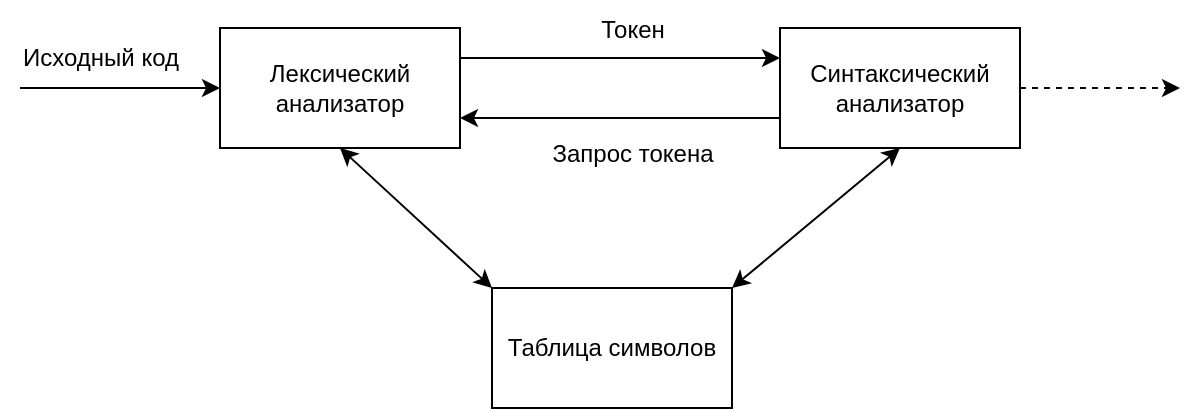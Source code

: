 <mxfile version="22.1.11" type="device" pages="8">
  <diagram name="Взаим-е ЛА и СА" id="pwe6tWylp4wRwwwGPDkI">
    <mxGraphModel dx="1434" dy="780" grid="1" gridSize="10" guides="1" tooltips="1" connect="1" arrows="1" fold="1" page="1" pageScale="1" pageWidth="827" pageHeight="1169" math="0" shadow="0">
      <root>
        <mxCell id="0" />
        <mxCell id="1" parent="0" />
        <mxCell id="NVh85DnbDr7PdgAWclxD-11" style="rounded=0;orthogonalLoop=1;jettySize=auto;html=1;exitX=0.5;exitY=1;exitDx=0;exitDy=0;entryX=0;entryY=0;entryDx=0;entryDy=0;startArrow=classic;startFill=1;" parent="1" source="NVh85DnbDr7PdgAWclxD-1" target="NVh85DnbDr7PdgAWclxD-10" edge="1">
          <mxGeometry relative="1" as="geometry" />
        </mxCell>
        <mxCell id="NVh85DnbDr7PdgAWclxD-1" value="Лексический анализатор" style="rounded=0;whiteSpace=wrap;html=1;" parent="1" vertex="1">
          <mxGeometry x="160" y="190" width="120" height="60" as="geometry" />
        </mxCell>
        <mxCell id="NVh85DnbDr7PdgAWclxD-3" value="" style="endArrow=classic;html=1;rounded=0;entryX=0;entryY=0.5;entryDx=0;entryDy=0;" parent="1" target="NVh85DnbDr7PdgAWclxD-1" edge="1">
          <mxGeometry width="50" height="50" relative="1" as="geometry">
            <mxPoint x="60" y="220" as="sourcePoint" />
            <mxPoint x="110" y="190" as="targetPoint" />
          </mxGeometry>
        </mxCell>
        <mxCell id="NVh85DnbDr7PdgAWclxD-4" value="Исходный код" style="text;html=1;align=center;verticalAlign=middle;resizable=0;points=[];autosize=1;strokeColor=none;fillColor=none;" parent="1" vertex="1">
          <mxGeometry x="50" y="190" width="100" height="30" as="geometry" />
        </mxCell>
        <mxCell id="NVh85DnbDr7PdgAWclxD-5" value="Синтаксический анализатор" style="rounded=0;whiteSpace=wrap;html=1;" parent="1" vertex="1">
          <mxGeometry x="440" y="190" width="120" height="60" as="geometry" />
        </mxCell>
        <mxCell id="NVh85DnbDr7PdgAWclxD-6" value="" style="endArrow=classic;html=1;rounded=0;exitX=1;exitY=0.25;exitDx=0;exitDy=0;entryX=0;entryY=0.25;entryDx=0;entryDy=0;" parent="1" source="NVh85DnbDr7PdgAWclxD-1" target="NVh85DnbDr7PdgAWclxD-5" edge="1">
          <mxGeometry width="50" height="50" relative="1" as="geometry">
            <mxPoint x="350" y="280" as="sourcePoint" />
            <mxPoint x="400" y="230" as="targetPoint" />
          </mxGeometry>
        </mxCell>
        <mxCell id="NVh85DnbDr7PdgAWclxD-7" value="Токен" style="text;html=1;align=center;verticalAlign=middle;resizable=0;points=[];autosize=1;strokeColor=none;fillColor=none;" parent="1" vertex="1">
          <mxGeometry x="336" y="176" width="60" height="30" as="geometry" />
        </mxCell>
        <mxCell id="NVh85DnbDr7PdgAWclxD-8" value="" style="endArrow=classic;html=1;rounded=0;exitX=0;exitY=0.75;exitDx=0;exitDy=0;entryX=1;entryY=0.75;entryDx=0;entryDy=0;" parent="1" source="NVh85DnbDr7PdgAWclxD-5" target="NVh85DnbDr7PdgAWclxD-1" edge="1">
          <mxGeometry width="50" height="50" relative="1" as="geometry">
            <mxPoint x="410" y="310" as="sourcePoint" />
            <mxPoint x="460" y="260" as="targetPoint" />
          </mxGeometry>
        </mxCell>
        <mxCell id="NVh85DnbDr7PdgAWclxD-9" value="Запрос токена" style="text;html=1;align=center;verticalAlign=middle;resizable=0;points=[];autosize=1;strokeColor=none;fillColor=none;" parent="1" vertex="1">
          <mxGeometry x="316" y="238" width="100" height="30" as="geometry" />
        </mxCell>
        <mxCell id="NVh85DnbDr7PdgAWclxD-10" value="Таблица символов" style="rounded=0;whiteSpace=wrap;html=1;" parent="1" vertex="1">
          <mxGeometry x="296" y="320" width="120" height="60" as="geometry" />
        </mxCell>
        <mxCell id="NVh85DnbDr7PdgAWclxD-12" style="rounded=0;orthogonalLoop=1;jettySize=auto;html=1;exitX=1;exitY=0;exitDx=0;exitDy=0;entryX=0.5;entryY=1;entryDx=0;entryDy=0;startArrow=classic;startFill=1;" parent="1" source="NVh85DnbDr7PdgAWclxD-10" target="NVh85DnbDr7PdgAWclxD-5" edge="1">
          <mxGeometry relative="1" as="geometry">
            <mxPoint x="500" y="310" as="sourcePoint" />
            <mxPoint x="576" y="390" as="targetPoint" />
          </mxGeometry>
        </mxCell>
        <mxCell id="NVh85DnbDr7PdgAWclxD-13" value="" style="endArrow=classic;html=1;rounded=0;exitX=1;exitY=0.5;exitDx=0;exitDy=0;dashed=1;" parent="1" source="NVh85DnbDr7PdgAWclxD-5" edge="1">
          <mxGeometry width="50" height="50" relative="1" as="geometry">
            <mxPoint x="590" y="220" as="sourcePoint" />
            <mxPoint x="640" y="220" as="targetPoint" />
          </mxGeometry>
        </mxCell>
      </root>
    </mxGraphModel>
  </diagram>
  <diagram id="cxw-sDVD9bresyM45R93" name="Диаг. переходов состояний">
    <mxGraphModel dx="1434" dy="780" grid="1" gridSize="10" guides="1" tooltips="1" connect="1" arrows="1" fold="1" page="1" pageScale="1" pageWidth="827" pageHeight="1169" math="0" shadow="0">
      <root>
        <mxCell id="0" />
        <mxCell id="1" parent="0" />
        <mxCell id="nslEOduzyJcP9oeF_xEr-5" style="edgeStyle=orthogonalEdgeStyle;rounded=0;orthogonalLoop=1;jettySize=auto;html=1;exitX=1;exitY=0.5;exitDx=0;exitDy=0;entryX=0;entryY=0.5;entryDx=0;entryDy=0;" parent="1" source="nslEOduzyJcP9oeF_xEr-1" target="nslEOduzyJcP9oeF_xEr-4" edge="1">
          <mxGeometry relative="1" as="geometry" />
        </mxCell>
        <mxCell id="nslEOduzyJcP9oeF_xEr-152" style="edgeStyle=orthogonalEdgeStyle;rounded=0;orthogonalLoop=1;jettySize=auto;html=1;exitX=0.5;exitY=1;exitDx=0;exitDy=0;entryX=0;entryY=0.5;entryDx=0;entryDy=0;jumpStyle=none;" parent="1" source="nslEOduzyJcP9oeF_xEr-1" target="nslEOduzyJcP9oeF_xEr-148" edge="1">
          <mxGeometry relative="1" as="geometry" />
        </mxCell>
        <mxCell id="nslEOduzyJcP9oeF_xEr-155" style="edgeStyle=orthogonalEdgeStyle;rounded=0;orthogonalLoop=1;jettySize=auto;html=1;exitX=0.5;exitY=0;exitDx=0;exitDy=0;entryX=0;entryY=0.5;entryDx=0;entryDy=0;" parent="1" source="nslEOduzyJcP9oeF_xEr-1" target="nslEOduzyJcP9oeF_xEr-258" edge="1">
          <mxGeometry relative="1" as="geometry">
            <mxPoint x="645.0" y="830" as="targetPoint" />
            <Array as="points">
              <mxPoint x="100" y="20" />
              <mxPoint x="510" y="20" />
              <mxPoint x="510" y="750" />
            </Array>
          </mxGeometry>
        </mxCell>
        <mxCell id="nslEOduzyJcP9oeF_xEr-1" value="0" style="ellipse;whiteSpace=wrap;html=1;aspect=fixed;" parent="1" vertex="1">
          <mxGeometry x="80" y="40" width="40" height="40" as="geometry" />
        </mxCell>
        <mxCell id="nslEOduzyJcP9oeF_xEr-2" value="" style="endArrow=classic;html=1;rounded=0;entryX=0;entryY=0.5;entryDx=0;entryDy=0;" parent="1" target="nslEOduzyJcP9oeF_xEr-1" edge="1">
          <mxGeometry width="50" height="50" relative="1" as="geometry">
            <mxPoint x="40" y="60" as="sourcePoint" />
            <mxPoint x="60" y="20" as="targetPoint" />
          </mxGeometry>
        </mxCell>
        <mxCell id="nslEOduzyJcP9oeF_xEr-3" value="start" style="text;html=1;align=center;verticalAlign=middle;resizable=0;points=[];autosize=1;strokeColor=none;fillColor=none;" parent="1" vertex="1">
          <mxGeometry x="25" y="28" width="50" height="30" as="geometry" />
        </mxCell>
        <mxCell id="nslEOduzyJcP9oeF_xEr-11" style="edgeStyle=orthogonalEdgeStyle;rounded=0;orthogonalLoop=1;jettySize=auto;html=1;exitX=1;exitY=0.5;exitDx=0;exitDy=0;entryX=0;entryY=0.5;entryDx=0;entryDy=0;" parent="1" source="nslEOduzyJcP9oeF_xEr-4" target="nslEOduzyJcP9oeF_xEr-8" edge="1">
          <mxGeometry relative="1" as="geometry" />
        </mxCell>
        <mxCell id="nslEOduzyJcP9oeF_xEr-24" style="edgeStyle=orthogonalEdgeStyle;rounded=0;orthogonalLoop=1;jettySize=auto;html=1;exitX=0.5;exitY=1;exitDx=0;exitDy=0;entryX=0;entryY=0.5;entryDx=0;entryDy=0;" parent="1" source="nslEOduzyJcP9oeF_xEr-4" target="nslEOduzyJcP9oeF_xEr-21" edge="1">
          <mxGeometry relative="1" as="geometry" />
        </mxCell>
        <mxCell id="nslEOduzyJcP9oeF_xEr-4" value="1" style="ellipse;whiteSpace=wrap;html=1;aspect=fixed;" parent="1" vertex="1">
          <mxGeometry x="200" y="40" width="40" height="40" as="geometry" />
        </mxCell>
        <mxCell id="nslEOduzyJcP9oeF_xEr-6" value="=" style="text;html=1;align=center;verticalAlign=middle;resizable=0;points=[];autosize=1;strokeColor=none;fillColor=none;fontStyle=0;fontSize=18;" parent="1" vertex="1">
          <mxGeometry x="140" y="23" width="30" height="40" as="geometry" />
        </mxCell>
        <mxCell id="nslEOduzyJcP9oeF_xEr-10" value="2" style="group" parent="1" vertex="1" connectable="0">
          <mxGeometry x="320" y="40" width="40" height="40" as="geometry" />
        </mxCell>
        <mxCell id="nslEOduzyJcP9oeF_xEr-8" value="" style="ellipse;whiteSpace=wrap;html=1;aspect=fixed;" parent="nslEOduzyJcP9oeF_xEr-10" vertex="1">
          <mxGeometry width="40" height="40" as="geometry" />
        </mxCell>
        <mxCell id="nslEOduzyJcP9oeF_xEr-9" value="2" style="ellipse;whiteSpace=wrap;html=1;aspect=fixed;" parent="nslEOduzyJcP9oeF_xEr-10" vertex="1">
          <mxGeometry x="6.5" y="6.5" width="27" height="27" as="geometry" />
        </mxCell>
        <mxCell id="nslEOduzyJcP9oeF_xEr-12" value="=" style="text;html=1;align=center;verticalAlign=middle;resizable=0;points=[];autosize=1;strokeColor=none;fillColor=none;fontStyle=0;fontSize=18;" parent="1" vertex="1">
          <mxGeometry x="250" y="28" width="30" height="40" as="geometry" />
        </mxCell>
        <mxCell id="nslEOduzyJcP9oeF_xEr-13" value="(EQ, &quot;==&quot;)" style="text;html=1;align=center;verticalAlign=middle;resizable=0;points=[];autosize=1;strokeColor=none;fillColor=none;" parent="1" vertex="1">
          <mxGeometry x="363" y="45" width="80" height="30" as="geometry" />
        </mxCell>
        <mxCell id="nslEOduzyJcP9oeF_xEr-20" value="2" style="group" parent="1" vertex="1" connectable="0">
          <mxGeometry x="320" y="100" width="40" height="40" as="geometry" />
        </mxCell>
        <mxCell id="nslEOduzyJcP9oeF_xEr-21" value="" style="ellipse;whiteSpace=wrap;html=1;aspect=fixed;" parent="nslEOduzyJcP9oeF_xEr-20" vertex="1">
          <mxGeometry width="40" height="40" as="geometry" />
        </mxCell>
        <mxCell id="nslEOduzyJcP9oeF_xEr-22" value="3" style="ellipse;whiteSpace=wrap;html=1;aspect=fixed;" parent="nslEOduzyJcP9oeF_xEr-20" vertex="1">
          <mxGeometry x="6.5" y="6.5" width="27" height="27" as="geometry" />
        </mxCell>
        <mxCell id="nslEOduzyJcP9oeF_xEr-23" value="(ASSIGN, &quot;=&quot;)" style="text;html=1;align=center;verticalAlign=middle;resizable=0;points=[];autosize=1;strokeColor=none;fillColor=none;" parent="1" vertex="1">
          <mxGeometry x="363" y="105" width="100" height="30" as="geometry" />
        </mxCell>
        <mxCell id="nslEOduzyJcP9oeF_xEr-25" value="Other" style="text;html=1;align=center;verticalAlign=middle;resizable=0;points=[];autosize=1;strokeColor=none;fillColor=none;" parent="1" vertex="1">
          <mxGeometry x="220" y="88" width="50" height="30" as="geometry" />
        </mxCell>
        <mxCell id="nslEOduzyJcP9oeF_xEr-28" value="+" style="text;html=1;align=center;verticalAlign=middle;resizable=0;points=[];autosize=1;strokeColor=none;fillColor=none;fontStyle=0;fontSize=18;" parent="1" vertex="1">
          <mxGeometry x="140" y="140" width="30" height="40" as="geometry" />
        </mxCell>
        <mxCell id="nslEOduzyJcP9oeF_xEr-29" value="2" style="group" parent="1" vertex="1" connectable="0">
          <mxGeometry x="320" y="150" width="40" height="40" as="geometry" />
        </mxCell>
        <mxCell id="nslEOduzyJcP9oeF_xEr-30" value="" style="ellipse;whiteSpace=wrap;html=1;aspect=fixed;" parent="nslEOduzyJcP9oeF_xEr-29" vertex="1">
          <mxGeometry width="40" height="40" as="geometry" />
        </mxCell>
        <mxCell id="nslEOduzyJcP9oeF_xEr-31" value="4" style="ellipse;whiteSpace=wrap;html=1;aspect=fixed;" parent="nslEOduzyJcP9oeF_xEr-29" vertex="1">
          <mxGeometry x="6.5" y="6.5" width="27" height="27" as="geometry" />
        </mxCell>
        <mxCell id="nslEOduzyJcP9oeF_xEr-32" value="(PLUS, &quot;+&quot;)" style="text;html=1;align=center;verticalAlign=middle;resizable=0;points=[];autosize=1;strokeColor=none;fillColor=none;" parent="1" vertex="1">
          <mxGeometry x="363" y="155" width="90" height="30" as="geometry" />
        </mxCell>
        <mxCell id="nslEOduzyJcP9oeF_xEr-34" value="2" style="group" parent="1" vertex="1" connectable="0">
          <mxGeometry x="320" y="200" width="40" height="40" as="geometry" />
        </mxCell>
        <mxCell id="nslEOduzyJcP9oeF_xEr-35" value="" style="ellipse;whiteSpace=wrap;html=1;aspect=fixed;" parent="nslEOduzyJcP9oeF_xEr-34" vertex="1">
          <mxGeometry width="40" height="40" as="geometry" />
        </mxCell>
        <mxCell id="nslEOduzyJcP9oeF_xEr-36" value="5" style="ellipse;whiteSpace=wrap;html=1;aspect=fixed;" parent="nslEOduzyJcP9oeF_xEr-34" vertex="1">
          <mxGeometry x="6.5" y="6.5" width="27" height="27" as="geometry" />
        </mxCell>
        <mxCell id="nslEOduzyJcP9oeF_xEr-37" value="(MINUS, &quot;-&quot;)" style="text;html=1;align=center;verticalAlign=middle;resizable=0;points=[];autosize=1;strokeColor=none;fillColor=none;" parent="1" vertex="1">
          <mxGeometry x="363" y="205" width="90" height="30" as="geometry" />
        </mxCell>
        <mxCell id="nslEOduzyJcP9oeF_xEr-39" value="-" style="text;html=1;align=center;verticalAlign=middle;resizable=0;points=[];autosize=1;strokeColor=none;fillColor=none;fontStyle=0;fontSize=18;" parent="1" vertex="1">
          <mxGeometry x="140" y="185" width="30" height="40" as="geometry" />
        </mxCell>
        <mxCell id="nslEOduzyJcP9oeF_xEr-40" value="2" style="group" parent="1" vertex="1" connectable="0">
          <mxGeometry x="320" y="250" width="40" height="40" as="geometry" />
        </mxCell>
        <mxCell id="nslEOduzyJcP9oeF_xEr-41" value="" style="ellipse;whiteSpace=wrap;html=1;aspect=fixed;" parent="nslEOduzyJcP9oeF_xEr-40" vertex="1">
          <mxGeometry width="40" height="40" as="geometry" />
        </mxCell>
        <mxCell id="nslEOduzyJcP9oeF_xEr-42" value="6" style="ellipse;whiteSpace=wrap;html=1;aspect=fixed;" parent="nslEOduzyJcP9oeF_xEr-40" vertex="1">
          <mxGeometry x="6.5" y="6.5" width="27" height="27" as="geometry" />
        </mxCell>
        <mxCell id="nslEOduzyJcP9oeF_xEr-43" value="(STAR, &quot;*&quot;)" style="text;html=1;align=center;verticalAlign=middle;resizable=0;points=[];autosize=1;strokeColor=none;fillColor=none;" parent="1" vertex="1">
          <mxGeometry x="363" y="255" width="80" height="30" as="geometry" />
        </mxCell>
        <mxCell id="nslEOduzyJcP9oeF_xEr-44" value="2" style="group" parent="1" vertex="1" connectable="0">
          <mxGeometry x="320" y="300" width="40" height="40" as="geometry" />
        </mxCell>
        <mxCell id="nslEOduzyJcP9oeF_xEr-45" value="" style="ellipse;whiteSpace=wrap;html=1;aspect=fixed;" parent="nslEOduzyJcP9oeF_xEr-44" vertex="1">
          <mxGeometry width="40" height="40" as="geometry" />
        </mxCell>
        <mxCell id="nslEOduzyJcP9oeF_xEr-46" value="7" style="ellipse;whiteSpace=wrap;html=1;aspect=fixed;" parent="nslEOduzyJcP9oeF_xEr-44" vertex="1">
          <mxGeometry x="6.5" y="6.5" width="27" height="27" as="geometry" />
        </mxCell>
        <mxCell id="nslEOduzyJcP9oeF_xEr-47" value="(SLASH, &quot;/&quot;)" style="text;html=1;align=center;verticalAlign=middle;resizable=0;points=[];autosize=1;strokeColor=none;fillColor=none;" parent="1" vertex="1">
          <mxGeometry x="363" y="305" width="90" height="30" as="geometry" />
        </mxCell>
        <mxCell id="nslEOduzyJcP9oeF_xEr-50" value="*" style="text;html=1;align=center;verticalAlign=middle;resizable=0;points=[];autosize=1;strokeColor=none;fillColor=none;fontStyle=0;fontSize=18;" parent="1" vertex="1">
          <mxGeometry x="140" y="235" width="30" height="40" as="geometry" />
        </mxCell>
        <mxCell id="nslEOduzyJcP9oeF_xEr-51" value="/" style="text;html=1;align=center;verticalAlign=middle;resizable=0;points=[];autosize=1;strokeColor=none;fillColor=none;fontStyle=0;fontSize=18;" parent="1" vertex="1">
          <mxGeometry x="140" y="285" width="30" height="40" as="geometry" />
        </mxCell>
        <mxCell id="nslEOduzyJcP9oeF_xEr-58" style="edgeStyle=orthogonalEdgeStyle;rounded=0;orthogonalLoop=1;jettySize=auto;html=1;exitX=1;exitY=0.5;exitDx=0;exitDy=0;entryX=0;entryY=0.5;entryDx=0;entryDy=0;" parent="1" source="nslEOduzyJcP9oeF_xEr-52" target="nslEOduzyJcP9oeF_xEr-55" edge="1">
          <mxGeometry relative="1" as="geometry" />
        </mxCell>
        <mxCell id="nslEOduzyJcP9oeF_xEr-63" style="edgeStyle=orthogonalEdgeStyle;rounded=0;orthogonalLoop=1;jettySize=auto;html=1;exitX=0.5;exitY=1;exitDx=0;exitDy=0;entryX=0;entryY=0.5;entryDx=0;entryDy=0;" parent="1" source="nslEOduzyJcP9oeF_xEr-52" target="nslEOduzyJcP9oeF_xEr-60" edge="1">
          <mxGeometry relative="1" as="geometry" />
        </mxCell>
        <mxCell id="nslEOduzyJcP9oeF_xEr-52" value="9" style="ellipse;whiteSpace=wrap;html=1;aspect=fixed;" parent="1" vertex="1">
          <mxGeometry x="200" y="415" width="40" height="40" as="geometry" />
        </mxCell>
        <mxCell id="nslEOduzyJcP9oeF_xEr-54" value="2" style="group" parent="1" vertex="1" connectable="0">
          <mxGeometry x="320" y="415" width="40" height="40" as="geometry" />
        </mxCell>
        <mxCell id="nslEOduzyJcP9oeF_xEr-55" value="" style="ellipse;whiteSpace=wrap;html=1;aspect=fixed;" parent="nslEOduzyJcP9oeF_xEr-54" vertex="1">
          <mxGeometry width="40" height="40" as="geometry" />
        </mxCell>
        <mxCell id="nslEOduzyJcP9oeF_xEr-56" value="10" style="ellipse;whiteSpace=wrap;html=1;aspect=fixed;" parent="nslEOduzyJcP9oeF_xEr-54" vertex="1">
          <mxGeometry x="6.5" y="6.5" width="27" height="27" as="geometry" />
        </mxCell>
        <mxCell id="nslEOduzyJcP9oeF_xEr-57" value="(NEQ, &quot;!=&quot;)" style="text;html=1;align=center;verticalAlign=middle;resizable=0;points=[];autosize=1;strokeColor=none;fillColor=none;" parent="1" vertex="1">
          <mxGeometry x="363" y="420" width="80" height="30" as="geometry" />
        </mxCell>
        <mxCell id="nslEOduzyJcP9oeF_xEr-59" value="2" style="group" parent="1" vertex="1" connectable="0">
          <mxGeometry x="320" y="465" width="40" height="40" as="geometry" />
        </mxCell>
        <mxCell id="nslEOduzyJcP9oeF_xEr-60" value="" style="ellipse;whiteSpace=wrap;html=1;aspect=fixed;" parent="nslEOduzyJcP9oeF_xEr-59" vertex="1">
          <mxGeometry width="40" height="40" as="geometry" />
        </mxCell>
        <mxCell id="nslEOduzyJcP9oeF_xEr-61" value="11" style="ellipse;whiteSpace=wrap;html=1;aspect=fixed;" parent="nslEOduzyJcP9oeF_xEr-59" vertex="1">
          <mxGeometry x="6.5" y="6.5" width="27" height="27" as="geometry" />
        </mxCell>
        <mxCell id="nslEOduzyJcP9oeF_xEr-62" value="(EXCLAMINATION, &quot;!&quot;)" style="text;html=1;align=center;verticalAlign=middle;resizable=0;points=[];autosize=1;strokeColor=none;fillColor=none;" parent="1" vertex="1">
          <mxGeometry x="358" y="470" width="150" height="30" as="geometry" />
        </mxCell>
        <mxCell id="nslEOduzyJcP9oeF_xEr-64" value="Other" style="text;html=1;align=center;verticalAlign=middle;resizable=0;points=[];autosize=1;strokeColor=none;fillColor=none;" parent="1" vertex="1">
          <mxGeometry x="230" y="455" width="50" height="30" as="geometry" />
        </mxCell>
        <mxCell id="nslEOduzyJcP9oeF_xEr-65" value="!" style="text;html=1;align=center;verticalAlign=middle;resizable=0;points=[];autosize=1;strokeColor=none;fillColor=none;fontStyle=0;fontSize=18;" parent="1" vertex="1">
          <mxGeometry x="140" y="395" width="30" height="40" as="geometry" />
        </mxCell>
        <mxCell id="nslEOduzyJcP9oeF_xEr-66" value="=" style="text;html=1;align=center;verticalAlign=middle;resizable=0;points=[];autosize=1;strokeColor=none;fillColor=none;fontStyle=0;fontSize=18;" parent="1" vertex="1">
          <mxGeometry x="260" y="395" width="30" height="40" as="geometry" />
        </mxCell>
        <mxCell id="nslEOduzyJcP9oeF_xEr-71" value="" style="group" parent="1" vertex="1" connectable="0">
          <mxGeometry x="320" y="360" width="40" height="40" as="geometry" />
        </mxCell>
        <mxCell id="nslEOduzyJcP9oeF_xEr-72" value="" style="ellipse;whiteSpace=wrap;html=1;aspect=fixed;" parent="nslEOduzyJcP9oeF_xEr-71" vertex="1">
          <mxGeometry width="40" height="40" as="geometry" />
        </mxCell>
        <mxCell id="nslEOduzyJcP9oeF_xEr-73" value="8" style="ellipse;whiteSpace=wrap;html=1;aspect=fixed;" parent="nslEOduzyJcP9oeF_xEr-71" vertex="1">
          <mxGeometry x="6.5" y="6.5" width="27" height="27" as="geometry" />
        </mxCell>
        <mxCell id="nslEOduzyJcP9oeF_xEr-74" value="(PERCENT, &quot;%&quot;)" style="text;html=1;align=center;verticalAlign=middle;resizable=0;points=[];autosize=1;strokeColor=none;fillColor=none;" parent="1" vertex="1">
          <mxGeometry x="363" y="365" width="110" height="30" as="geometry" />
        </mxCell>
        <mxCell id="nslEOduzyJcP9oeF_xEr-76" value="%" style="text;html=1;align=center;verticalAlign=middle;resizable=0;points=[];autosize=1;strokeColor=none;fillColor=none;fontStyle=0;fontSize=18;" parent="1" vertex="1">
          <mxGeometry x="135" y="340" width="40" height="40" as="geometry" />
        </mxCell>
        <mxCell id="nslEOduzyJcP9oeF_xEr-77" style="edgeStyle=orthogonalEdgeStyle;rounded=0;orthogonalLoop=1;jettySize=auto;html=1;exitX=1;exitY=0.5;exitDx=0;exitDy=0;entryX=0;entryY=0.5;entryDx=0;entryDy=0;" parent="1" source="nslEOduzyJcP9oeF_xEr-79" target="nslEOduzyJcP9oeF_xEr-81" edge="1">
          <mxGeometry relative="1" as="geometry" />
        </mxCell>
        <mxCell id="nslEOduzyJcP9oeF_xEr-78" style="edgeStyle=orthogonalEdgeStyle;rounded=0;orthogonalLoop=1;jettySize=auto;html=1;exitX=0.5;exitY=1;exitDx=0;exitDy=0;entryX=0;entryY=0.5;entryDx=0;entryDy=0;" parent="1" source="nslEOduzyJcP9oeF_xEr-79" target="nslEOduzyJcP9oeF_xEr-85" edge="1">
          <mxGeometry relative="1" as="geometry" />
        </mxCell>
        <mxCell id="nslEOduzyJcP9oeF_xEr-79" value="12" style="ellipse;whiteSpace=wrap;html=1;aspect=fixed;" parent="1" vertex="1">
          <mxGeometry x="200" y="520" width="40" height="40" as="geometry" />
        </mxCell>
        <mxCell id="nslEOduzyJcP9oeF_xEr-80" value="2" style="group" parent="1" vertex="1" connectable="0">
          <mxGeometry x="320" y="520" width="40" height="40" as="geometry" />
        </mxCell>
        <mxCell id="nslEOduzyJcP9oeF_xEr-81" value="" style="ellipse;whiteSpace=wrap;html=1;aspect=fixed;" parent="nslEOduzyJcP9oeF_xEr-80" vertex="1">
          <mxGeometry width="40" height="40" as="geometry" />
        </mxCell>
        <mxCell id="nslEOduzyJcP9oeF_xEr-82" value="13" style="ellipse;whiteSpace=wrap;html=1;aspect=fixed;" parent="nslEOduzyJcP9oeF_xEr-80" vertex="1">
          <mxGeometry x="6.5" y="6.5" width="27" height="27" as="geometry" />
        </mxCell>
        <mxCell id="nslEOduzyJcP9oeF_xEr-83" value="(LEQ, &quot;&amp;lt;=&quot;)" style="text;html=1;align=center;verticalAlign=middle;resizable=0;points=[];autosize=1;strokeColor=none;fillColor=none;" parent="1" vertex="1">
          <mxGeometry x="363" y="525" width="80" height="30" as="geometry" />
        </mxCell>
        <mxCell id="nslEOduzyJcP9oeF_xEr-84" value="2" style="group" parent="1" vertex="1" connectable="0">
          <mxGeometry x="320" y="570" width="40" height="40" as="geometry" />
        </mxCell>
        <mxCell id="nslEOduzyJcP9oeF_xEr-85" value="" style="ellipse;whiteSpace=wrap;html=1;aspect=fixed;" parent="nslEOduzyJcP9oeF_xEr-84" vertex="1">
          <mxGeometry width="40" height="40" as="geometry" />
        </mxCell>
        <mxCell id="nslEOduzyJcP9oeF_xEr-86" value="14" style="ellipse;whiteSpace=wrap;html=1;aspect=fixed;" parent="nslEOduzyJcP9oeF_xEr-84" vertex="1">
          <mxGeometry x="6.5" y="6.5" width="27" height="27" as="geometry" />
        </mxCell>
        <mxCell id="nslEOduzyJcP9oeF_xEr-87" value="(LT, &quot;&amp;lt;&quot;)" style="text;html=1;align=center;verticalAlign=middle;resizable=0;points=[];autosize=1;strokeColor=none;fillColor=none;" parent="1" vertex="1">
          <mxGeometry x="363" y="575" width="70" height="30" as="geometry" />
        </mxCell>
        <mxCell id="nslEOduzyJcP9oeF_xEr-88" value="Other" style="text;html=1;align=center;verticalAlign=middle;resizable=0;points=[];autosize=1;strokeColor=none;fillColor=none;" parent="1" vertex="1">
          <mxGeometry x="230" y="560" width="50" height="30" as="geometry" />
        </mxCell>
        <mxCell id="nslEOduzyJcP9oeF_xEr-90" value="&amp;lt;" style="text;html=1;align=center;verticalAlign=middle;resizable=0;points=[];autosize=1;strokeColor=none;fillColor=none;fontStyle=0;fontSize=18;" parent="1" vertex="1">
          <mxGeometry x="135" y="505" width="30" height="40" as="geometry" />
        </mxCell>
        <mxCell id="nslEOduzyJcP9oeF_xEr-91" value="=" style="text;html=1;align=center;verticalAlign=middle;resizable=0;points=[];autosize=1;strokeColor=none;fillColor=none;fontStyle=0;fontSize=18;" parent="1" vertex="1">
          <mxGeometry x="260" y="500" width="30" height="40" as="geometry" />
        </mxCell>
        <mxCell id="nslEOduzyJcP9oeF_xEr-92" style="edgeStyle=orthogonalEdgeStyle;rounded=0;orthogonalLoop=1;jettySize=auto;html=1;exitX=1;exitY=0.5;exitDx=0;exitDy=0;entryX=0;entryY=0.5;entryDx=0;entryDy=0;" parent="1" source="nslEOduzyJcP9oeF_xEr-94" target="nslEOduzyJcP9oeF_xEr-96" edge="1">
          <mxGeometry relative="1" as="geometry" />
        </mxCell>
        <mxCell id="nslEOduzyJcP9oeF_xEr-93" style="edgeStyle=orthogonalEdgeStyle;rounded=0;orthogonalLoop=1;jettySize=auto;html=1;exitX=0.5;exitY=1;exitDx=0;exitDy=0;entryX=0;entryY=0.5;entryDx=0;entryDy=0;" parent="1" source="nslEOduzyJcP9oeF_xEr-94" target="nslEOduzyJcP9oeF_xEr-100" edge="1">
          <mxGeometry relative="1" as="geometry" />
        </mxCell>
        <mxCell id="nslEOduzyJcP9oeF_xEr-94" value="15" style="ellipse;whiteSpace=wrap;html=1;aspect=fixed;" parent="1" vertex="1">
          <mxGeometry x="200" y="630" width="40" height="40" as="geometry" />
        </mxCell>
        <mxCell id="nslEOduzyJcP9oeF_xEr-95" value="2" style="group" parent="1" vertex="1" connectable="0">
          <mxGeometry x="320" y="630" width="40" height="40" as="geometry" />
        </mxCell>
        <mxCell id="nslEOduzyJcP9oeF_xEr-96" value="" style="ellipse;whiteSpace=wrap;html=1;aspect=fixed;" parent="nslEOduzyJcP9oeF_xEr-95" vertex="1">
          <mxGeometry width="40" height="40" as="geometry" />
        </mxCell>
        <mxCell id="nslEOduzyJcP9oeF_xEr-97" value="16" style="ellipse;whiteSpace=wrap;html=1;aspect=fixed;" parent="nslEOduzyJcP9oeF_xEr-95" vertex="1">
          <mxGeometry x="6.5" y="6.5" width="27" height="27" as="geometry" />
        </mxCell>
        <mxCell id="nslEOduzyJcP9oeF_xEr-98" value="(GEQ, &quot;&amp;gt;=&quot;)" style="text;html=1;align=center;verticalAlign=middle;resizable=0;points=[];autosize=1;strokeColor=none;fillColor=none;" parent="1" vertex="1">
          <mxGeometry x="358" y="635" width="90" height="30" as="geometry" />
        </mxCell>
        <mxCell id="nslEOduzyJcP9oeF_xEr-99" value="2" style="group" parent="1" vertex="1" connectable="0">
          <mxGeometry x="320" y="680" width="40" height="40" as="geometry" />
        </mxCell>
        <mxCell id="nslEOduzyJcP9oeF_xEr-100" value="" style="ellipse;whiteSpace=wrap;html=1;aspect=fixed;" parent="nslEOduzyJcP9oeF_xEr-99" vertex="1">
          <mxGeometry width="40" height="40" as="geometry" />
        </mxCell>
        <mxCell id="nslEOduzyJcP9oeF_xEr-101" value="17" style="ellipse;whiteSpace=wrap;html=1;aspect=fixed;" parent="nslEOduzyJcP9oeF_xEr-99" vertex="1">
          <mxGeometry x="6.5" y="6.5" width="27" height="27" as="geometry" />
        </mxCell>
        <mxCell id="nslEOduzyJcP9oeF_xEr-102" value="(GT, &quot;&amp;gt;&quot;)" style="text;html=1;align=center;verticalAlign=middle;resizable=0;points=[];autosize=1;strokeColor=none;fillColor=none;" parent="1" vertex="1">
          <mxGeometry x="363" y="685" width="70" height="30" as="geometry" />
        </mxCell>
        <mxCell id="nslEOduzyJcP9oeF_xEr-103" value="Other" style="text;html=1;align=center;verticalAlign=middle;resizable=0;points=[];autosize=1;strokeColor=none;fillColor=none;" parent="1" vertex="1">
          <mxGeometry x="230" y="670" width="50" height="30" as="geometry" />
        </mxCell>
        <mxCell id="nslEOduzyJcP9oeF_xEr-104" value="&amp;gt;" style="text;html=1;align=center;verticalAlign=middle;resizable=0;points=[];autosize=1;strokeColor=none;fillColor=none;fontStyle=0;fontSize=18;" parent="1" vertex="1">
          <mxGeometry x="135" y="615" width="30" height="40" as="geometry" />
        </mxCell>
        <mxCell id="nslEOduzyJcP9oeF_xEr-105" value="=" style="text;html=1;align=center;verticalAlign=middle;resizable=0;points=[];autosize=1;strokeColor=none;fillColor=none;fontStyle=0;fontSize=18;" parent="1" vertex="1">
          <mxGeometry x="260" y="610" width="30" height="40" as="geometry" />
        </mxCell>
        <mxCell id="nslEOduzyJcP9oeF_xEr-107" value="2" style="group" parent="1" vertex="1" connectable="0">
          <mxGeometry x="320" y="735" width="40" height="40" as="geometry" />
        </mxCell>
        <mxCell id="nslEOduzyJcP9oeF_xEr-108" value="" style="ellipse;whiteSpace=wrap;html=1;aspect=fixed;" parent="nslEOduzyJcP9oeF_xEr-107" vertex="1">
          <mxGeometry width="40" height="40" as="geometry" />
        </mxCell>
        <mxCell id="nslEOduzyJcP9oeF_xEr-109" value="18" style="ellipse;whiteSpace=wrap;html=1;aspect=fixed;" parent="nslEOduzyJcP9oeF_xEr-107" vertex="1">
          <mxGeometry x="6.5" y="6.5" width="27" height="27" as="geometry" />
        </mxCell>
        <mxCell id="nslEOduzyJcP9oeF_xEr-110" value="(COMMA, &quot;,&quot;)" style="text;html=1;align=center;verticalAlign=middle;resizable=0;points=[];autosize=1;strokeColor=none;fillColor=none;" parent="1" vertex="1">
          <mxGeometry x="363" y="740" width="100" height="30" as="geometry" />
        </mxCell>
        <mxCell id="nslEOduzyJcP9oeF_xEr-111" value="," style="text;html=1;align=center;verticalAlign=middle;resizable=0;points=[];autosize=1;strokeColor=none;fillColor=none;fontStyle=0;fontSize=18;" parent="1" vertex="1">
          <mxGeometry x="145" y="715" width="30" height="40" as="geometry" />
        </mxCell>
        <mxCell id="nslEOduzyJcP9oeF_xEr-113" value="2" style="group" parent="1" vertex="1" connectable="0">
          <mxGeometry x="320" y="795" width="40" height="40" as="geometry" />
        </mxCell>
        <mxCell id="nslEOduzyJcP9oeF_xEr-114" value="" style="ellipse;whiteSpace=wrap;html=1;aspect=fixed;" parent="nslEOduzyJcP9oeF_xEr-113" vertex="1">
          <mxGeometry width="40" height="40" as="geometry" />
        </mxCell>
        <mxCell id="nslEOduzyJcP9oeF_xEr-115" value="19" style="ellipse;whiteSpace=wrap;html=1;aspect=fixed;" parent="nslEOduzyJcP9oeF_xEr-113" vertex="1">
          <mxGeometry x="6.5" y="6.5" width="27" height="27" as="geometry" />
        </mxCell>
        <mxCell id="nslEOduzyJcP9oeF_xEr-116" value="(SEMICOLON, &quot;;&quot;)" style="text;html=1;align=center;verticalAlign=middle;resizable=0;points=[];autosize=1;strokeColor=none;fillColor=none;" parent="1" vertex="1">
          <mxGeometry x="363" y="800" width="120" height="30" as="geometry" />
        </mxCell>
        <mxCell id="nslEOduzyJcP9oeF_xEr-117" value=";" style="text;html=1;align=center;verticalAlign=middle;resizable=0;points=[];autosize=1;strokeColor=none;fillColor=none;fontStyle=0;fontSize=18;" parent="1" vertex="1">
          <mxGeometry x="140" y="775" width="30" height="40" as="geometry" />
        </mxCell>
        <mxCell id="nslEOduzyJcP9oeF_xEr-119" value="2" style="group" parent="1" vertex="1" connectable="0">
          <mxGeometry x="320" y="850" width="40" height="40" as="geometry" />
        </mxCell>
        <mxCell id="nslEOduzyJcP9oeF_xEr-120" value="" style="ellipse;whiteSpace=wrap;html=1;aspect=fixed;" parent="nslEOduzyJcP9oeF_xEr-119" vertex="1">
          <mxGeometry width="40" height="40" as="geometry" />
        </mxCell>
        <mxCell id="nslEOduzyJcP9oeF_xEr-121" value="20" style="ellipse;whiteSpace=wrap;html=1;aspect=fixed;" parent="nslEOduzyJcP9oeF_xEr-119" vertex="1">
          <mxGeometry x="6.5" y="6.5" width="27" height="27" as="geometry" />
        </mxCell>
        <mxCell id="nslEOduzyJcP9oeF_xEr-122" value="(LPAR, &quot;(&quot;)" style="text;html=1;align=center;verticalAlign=middle;resizable=0;points=[];autosize=1;strokeColor=none;fillColor=none;" parent="1" vertex="1">
          <mxGeometry x="383" y="855" width="80" height="30" as="geometry" />
        </mxCell>
        <mxCell id="nslEOduzyJcP9oeF_xEr-124" value="(" style="text;html=1;align=center;verticalAlign=middle;resizable=0;points=[];autosize=1;strokeColor=none;fillColor=none;fontStyle=0;fontSize=18;" parent="1" vertex="1">
          <mxGeometry x="145" y="830" width="30" height="40" as="geometry" />
        </mxCell>
        <mxCell id="nslEOduzyJcP9oeF_xEr-125" value="2" style="group" parent="1" vertex="1" connectable="0">
          <mxGeometry x="320" y="900" width="40" height="40" as="geometry" />
        </mxCell>
        <mxCell id="nslEOduzyJcP9oeF_xEr-126" value="" style="ellipse;whiteSpace=wrap;html=1;aspect=fixed;" parent="nslEOduzyJcP9oeF_xEr-125" vertex="1">
          <mxGeometry width="40" height="40" as="geometry" />
        </mxCell>
        <mxCell id="nslEOduzyJcP9oeF_xEr-127" value="21" style="ellipse;whiteSpace=wrap;html=1;aspect=fixed;" parent="nslEOduzyJcP9oeF_xEr-125" vertex="1">
          <mxGeometry x="6.5" y="6.5" width="27" height="27" as="geometry" />
        </mxCell>
        <mxCell id="nslEOduzyJcP9oeF_xEr-128" value="(RPAR, &quot;)&quot;)" style="text;html=1;align=center;verticalAlign=middle;resizable=0;points=[];autosize=1;strokeColor=none;fillColor=none;" parent="1" vertex="1">
          <mxGeometry x="383" y="905" width="80" height="30" as="geometry" />
        </mxCell>
        <mxCell id="nslEOduzyJcP9oeF_xEr-130" value=")" style="text;html=1;align=center;verticalAlign=middle;resizable=0;points=[];autosize=1;strokeColor=none;fillColor=none;fontStyle=0;fontSize=18;" parent="1" vertex="1">
          <mxGeometry x="145" y="880" width="30" height="40" as="geometry" />
        </mxCell>
        <mxCell id="nslEOduzyJcP9oeF_xEr-131" value="2" style="group" parent="1" vertex="1" connectable="0">
          <mxGeometry x="320" y="960" width="40" height="40" as="geometry" />
        </mxCell>
        <mxCell id="nslEOduzyJcP9oeF_xEr-132" value="" style="ellipse;whiteSpace=wrap;html=1;aspect=fixed;" parent="nslEOduzyJcP9oeF_xEr-131" vertex="1">
          <mxGeometry width="40" height="40" as="geometry" />
        </mxCell>
        <mxCell id="nslEOduzyJcP9oeF_xEr-133" value="22" style="ellipse;whiteSpace=wrap;html=1;aspect=fixed;" parent="nslEOduzyJcP9oeF_xEr-131" vertex="1">
          <mxGeometry x="6.5" y="6.5" width="27" height="27" as="geometry" />
        </mxCell>
        <mxCell id="nslEOduzyJcP9oeF_xEr-134" value="(LBRACE, &quot;{&quot;)" style="text;html=1;align=center;verticalAlign=middle;resizable=0;points=[];autosize=1;strokeColor=none;fillColor=none;" parent="1" vertex="1">
          <mxGeometry x="373" y="965" width="100" height="30" as="geometry" />
        </mxCell>
        <mxCell id="nslEOduzyJcP9oeF_xEr-136" value="{" style="text;html=1;align=center;verticalAlign=middle;resizable=0;points=[];autosize=1;strokeColor=none;fillColor=none;fontStyle=0;fontSize=18;" parent="1" vertex="1">
          <mxGeometry x="145" y="940" width="30" height="40" as="geometry" />
        </mxCell>
        <mxCell id="nslEOduzyJcP9oeF_xEr-137" value="2" style="group" parent="1" vertex="1" connectable="0">
          <mxGeometry x="321.5" y="1010" width="40" height="40" as="geometry" />
        </mxCell>
        <mxCell id="nslEOduzyJcP9oeF_xEr-138" value="" style="ellipse;whiteSpace=wrap;html=1;aspect=fixed;" parent="nslEOduzyJcP9oeF_xEr-137" vertex="1">
          <mxGeometry width="40" height="40" as="geometry" />
        </mxCell>
        <mxCell id="nslEOduzyJcP9oeF_xEr-139" value="23" style="ellipse;whiteSpace=wrap;html=1;aspect=fixed;" parent="nslEOduzyJcP9oeF_xEr-137" vertex="1">
          <mxGeometry x="6.5" y="6.5" width="27" height="27" as="geometry" />
        </mxCell>
        <mxCell id="nslEOduzyJcP9oeF_xEr-140" value="(RBRACE, &quot;}&quot;)" style="text;html=1;align=center;verticalAlign=middle;resizable=0;points=[];autosize=1;strokeColor=none;fillColor=none;" parent="1" vertex="1">
          <mxGeometry x="374.5" y="1015" width="100" height="30" as="geometry" />
        </mxCell>
        <mxCell id="nslEOduzyJcP9oeF_xEr-142" value="}" style="text;html=1;align=center;verticalAlign=middle;resizable=0;points=[];autosize=1;strokeColor=none;fillColor=none;fontStyle=0;fontSize=18;" parent="1" vertex="1">
          <mxGeometry x="145" y="990" width="30" height="40" as="geometry" />
        </mxCell>
        <mxCell id="nslEOduzyJcP9oeF_xEr-143" value="2" style="group" parent="1" vertex="1" connectable="0">
          <mxGeometry x="321.5" y="1070" width="40" height="40" as="geometry" />
        </mxCell>
        <mxCell id="nslEOduzyJcP9oeF_xEr-144" value="" style="ellipse;whiteSpace=wrap;html=1;aspect=fixed;" parent="nslEOduzyJcP9oeF_xEr-143" vertex="1">
          <mxGeometry width="40" height="40" as="geometry" />
        </mxCell>
        <mxCell id="nslEOduzyJcP9oeF_xEr-145" value="24" style="ellipse;whiteSpace=wrap;html=1;aspect=fixed;" parent="nslEOduzyJcP9oeF_xEr-143" vertex="1">
          <mxGeometry x="6.5" y="6.5" width="27" height="27" as="geometry" />
        </mxCell>
        <mxCell id="nslEOduzyJcP9oeF_xEr-146" value="(LBRACKET, &quot;[&quot;)" style="text;html=1;align=center;verticalAlign=middle;resizable=0;points=[];autosize=1;strokeColor=none;fillColor=none;" parent="1" vertex="1">
          <mxGeometry x="369.5" y="1075" width="110" height="30" as="geometry" />
        </mxCell>
        <mxCell id="nslEOduzyJcP9oeF_xEr-147" value="2" style="group" parent="1" vertex="1" connectable="0">
          <mxGeometry x="323" y="1120" width="40" height="40" as="geometry" />
        </mxCell>
        <mxCell id="nslEOduzyJcP9oeF_xEr-148" value="" style="ellipse;whiteSpace=wrap;html=1;aspect=fixed;" parent="nslEOduzyJcP9oeF_xEr-147" vertex="1">
          <mxGeometry width="40" height="40" as="geometry" />
        </mxCell>
        <mxCell id="nslEOduzyJcP9oeF_xEr-149" value="25" style="ellipse;whiteSpace=wrap;html=1;aspect=fixed;" parent="nslEOduzyJcP9oeF_xEr-147" vertex="1">
          <mxGeometry x="6.5" y="6.5" width="27" height="27" as="geometry" />
        </mxCell>
        <mxCell id="nslEOduzyJcP9oeF_xEr-150" value="(RBRACKET, &quot;]&quot;)" style="text;html=1;align=center;verticalAlign=middle;resizable=0;points=[];autosize=1;strokeColor=none;fillColor=none;" parent="1" vertex="1">
          <mxGeometry x="371" y="1125" width="110" height="30" as="geometry" />
        </mxCell>
        <mxCell id="nslEOduzyJcP9oeF_xEr-153" value="[" style="text;html=1;align=center;verticalAlign=middle;resizable=0;points=[];autosize=1;strokeColor=none;fillColor=none;fontStyle=0;fontSize=18;" parent="1" vertex="1">
          <mxGeometry x="145" y="1050" width="30" height="40" as="geometry" />
        </mxCell>
        <mxCell id="nslEOduzyJcP9oeF_xEr-154" value="]" style="text;html=1;align=center;verticalAlign=middle;resizable=0;points=[];autosize=1;strokeColor=none;fillColor=none;fontStyle=0;fontSize=18;" parent="1" vertex="1">
          <mxGeometry x="145" y="1100" width="30" height="40" as="geometry" />
        </mxCell>
        <mxCell id="nslEOduzyJcP9oeF_xEr-160" value="" style="endArrow=classic;html=1;rounded=0;entryX=0;entryY=0.5;entryDx=0;entryDy=0;jumpStyle=none;" parent="1" target="nslEOduzyJcP9oeF_xEr-30" edge="1">
          <mxGeometry width="50" height="50" relative="1" as="geometry">
            <mxPoint x="100" y="170" as="sourcePoint" />
            <mxPoint x="210" y="160" as="targetPoint" />
            <Array as="points">
              <mxPoint x="210" y="170" />
            </Array>
          </mxGeometry>
        </mxCell>
        <mxCell id="nslEOduzyJcP9oeF_xEr-161" value="" style="endArrow=classic;html=1;rounded=0;entryX=0;entryY=0.5;entryDx=0;entryDy=0;jumpStyle=none;" parent="1" target="nslEOduzyJcP9oeF_xEr-35" edge="1">
          <mxGeometry width="50" height="50" relative="1" as="geometry">
            <mxPoint x="100" y="219.73" as="sourcePoint" />
            <mxPoint x="320" y="219.73" as="targetPoint" />
          </mxGeometry>
        </mxCell>
        <mxCell id="nslEOduzyJcP9oeF_xEr-162" value="" style="endArrow=classic;html=1;rounded=0;entryX=0;entryY=0.5;entryDx=0;entryDy=0;jumpStyle=none;" parent="1" target="nslEOduzyJcP9oeF_xEr-41" edge="1">
          <mxGeometry width="50" height="50" relative="1" as="geometry">
            <mxPoint x="100" y="270" as="sourcePoint" />
            <mxPoint x="330" y="230" as="targetPoint" />
          </mxGeometry>
        </mxCell>
        <mxCell id="nslEOduzyJcP9oeF_xEr-163" value="" style="endArrow=classic;html=1;rounded=0;entryX=0;entryY=0.5;entryDx=0;entryDy=0;jumpStyle=none;" parent="1" target="nslEOduzyJcP9oeF_xEr-45" edge="1">
          <mxGeometry width="50" height="50" relative="1" as="geometry">
            <mxPoint x="100" y="320" as="sourcePoint" />
            <mxPoint x="330" y="280" as="targetPoint" />
          </mxGeometry>
        </mxCell>
        <mxCell id="nslEOduzyJcP9oeF_xEr-164" value="" style="endArrow=classic;html=1;rounded=0;entryX=0;entryY=0.5;entryDx=0;entryDy=0;jumpStyle=none;" parent="1" target="nslEOduzyJcP9oeF_xEr-52" edge="1">
          <mxGeometry width="50" height="50" relative="1" as="geometry">
            <mxPoint x="100" y="435" as="sourcePoint" />
            <mxPoint x="330" y="330" as="targetPoint" />
          </mxGeometry>
        </mxCell>
        <mxCell id="nslEOduzyJcP9oeF_xEr-165" value="" style="endArrow=classic;html=1;rounded=0;entryX=0;entryY=0.5;entryDx=0;entryDy=0;jumpStyle=none;" parent="1" target="nslEOduzyJcP9oeF_xEr-79" edge="1">
          <mxGeometry width="50" height="50" relative="1" as="geometry">
            <mxPoint x="100" y="540" as="sourcePoint" />
            <mxPoint x="210" y="445" as="targetPoint" />
          </mxGeometry>
        </mxCell>
        <mxCell id="nslEOduzyJcP9oeF_xEr-166" value="" style="endArrow=classic;html=1;rounded=0;entryX=0;entryY=0.5;entryDx=0;entryDy=0;jumpStyle=none;" parent="1" target="nslEOduzyJcP9oeF_xEr-94" edge="1">
          <mxGeometry width="50" height="50" relative="1" as="geometry">
            <mxPoint x="100" y="650" as="sourcePoint" />
            <mxPoint x="210" y="550" as="targetPoint" />
          </mxGeometry>
        </mxCell>
        <mxCell id="nslEOduzyJcP9oeF_xEr-167" value="" style="endArrow=classic;html=1;rounded=0;entryX=0;entryY=0.5;entryDx=0;entryDy=0;jumpStyle=none;" parent="1" target="nslEOduzyJcP9oeF_xEr-108" edge="1">
          <mxGeometry width="50" height="50" relative="1" as="geometry">
            <mxPoint x="100" y="755" as="sourcePoint" />
            <mxPoint x="210" y="660" as="targetPoint" />
          </mxGeometry>
        </mxCell>
        <mxCell id="nslEOduzyJcP9oeF_xEr-168" value="" style="endArrow=classic;html=1;rounded=0;entryX=0;entryY=0.5;entryDx=0;entryDy=0;jumpStyle=none;" parent="1" target="nslEOduzyJcP9oeF_xEr-114" edge="1">
          <mxGeometry width="50" height="50" relative="1" as="geometry">
            <mxPoint x="100" y="815" as="sourcePoint" />
            <mxPoint x="330" y="765" as="targetPoint" />
          </mxGeometry>
        </mxCell>
        <mxCell id="nslEOduzyJcP9oeF_xEr-169" value="" style="endArrow=classic;html=1;rounded=0;entryX=0;entryY=0.5;entryDx=0;entryDy=0;jumpStyle=none;" parent="1" target="nslEOduzyJcP9oeF_xEr-120" edge="1">
          <mxGeometry width="50" height="50" relative="1" as="geometry">
            <mxPoint x="100" y="870" as="sourcePoint" />
            <mxPoint x="330" y="825" as="targetPoint" />
          </mxGeometry>
        </mxCell>
        <mxCell id="nslEOduzyJcP9oeF_xEr-170" value="" style="endArrow=classic;html=1;rounded=0;entryX=0;entryY=0.5;entryDx=0;entryDy=0;jumpStyle=none;" parent="1" target="nslEOduzyJcP9oeF_xEr-126" edge="1">
          <mxGeometry width="50" height="50" relative="1" as="geometry">
            <mxPoint x="100" y="920" as="sourcePoint" />
            <mxPoint x="330" y="880" as="targetPoint" />
          </mxGeometry>
        </mxCell>
        <mxCell id="nslEOduzyJcP9oeF_xEr-171" value="" style="endArrow=classic;html=1;rounded=0;entryX=0;entryY=0.5;entryDx=0;entryDy=0;jumpStyle=none;" parent="1" target="nslEOduzyJcP9oeF_xEr-132" edge="1">
          <mxGeometry width="50" height="50" relative="1" as="geometry">
            <mxPoint x="100" y="980" as="sourcePoint" />
            <mxPoint x="330" y="930" as="targetPoint" />
          </mxGeometry>
        </mxCell>
        <mxCell id="nslEOduzyJcP9oeF_xEr-172" value="" style="endArrow=classic;html=1;rounded=0;entryX=0;entryY=0.5;entryDx=0;entryDy=0;jumpStyle=none;" parent="1" target="nslEOduzyJcP9oeF_xEr-138" edge="1">
          <mxGeometry width="50" height="50" relative="1" as="geometry">
            <mxPoint x="100" y="1030" as="sourcePoint" />
            <mxPoint x="330" y="990" as="targetPoint" />
          </mxGeometry>
        </mxCell>
        <mxCell id="nslEOduzyJcP9oeF_xEr-173" value="" style="endArrow=classic;html=1;rounded=0;entryX=0;entryY=0.5;entryDx=0;entryDy=0;jumpStyle=none;" parent="1" target="nslEOduzyJcP9oeF_xEr-144" edge="1">
          <mxGeometry width="50" height="50" relative="1" as="geometry">
            <mxPoint x="100" y="1090" as="sourcePoint" />
            <mxPoint x="332" y="1040" as="targetPoint" />
          </mxGeometry>
        </mxCell>
        <mxCell id="nslEOduzyJcP9oeF_xEr-174" style="edgeStyle=orthogonalEdgeStyle;rounded=0;orthogonalLoop=1;jettySize=auto;html=1;exitX=1;exitY=0.5;exitDx=0;exitDy=0;entryX=0;entryY=0.5;entryDx=0;entryDy=0;" parent="1" source="nslEOduzyJcP9oeF_xEr-176" target="nslEOduzyJcP9oeF_xEr-178" edge="1">
          <mxGeometry relative="1" as="geometry" />
        </mxCell>
        <mxCell id="nslEOduzyJcP9oeF_xEr-175" style="edgeStyle=orthogonalEdgeStyle;rounded=0;orthogonalLoop=1;jettySize=auto;html=1;exitX=0.5;exitY=1;exitDx=0;exitDy=0;entryX=0;entryY=0.5;entryDx=0;entryDy=0;" parent="1" source="nslEOduzyJcP9oeF_xEr-176" target="nslEOduzyJcP9oeF_xEr-183" edge="1">
          <mxGeometry relative="1" as="geometry" />
        </mxCell>
        <mxCell id="nslEOduzyJcP9oeF_xEr-176" value="26" style="ellipse;whiteSpace=wrap;html=1;aspect=fixed;" parent="1" vertex="1">
          <mxGeometry x="600" y="40" width="40" height="40" as="geometry" />
        </mxCell>
        <mxCell id="nslEOduzyJcP9oeF_xEr-177" value="2" style="group" parent="1" vertex="1" connectable="0">
          <mxGeometry x="720" y="40" width="40" height="40" as="geometry" />
        </mxCell>
        <mxCell id="nslEOduzyJcP9oeF_xEr-178" value="" style="ellipse;whiteSpace=wrap;html=1;aspect=fixed;" parent="nslEOduzyJcP9oeF_xEr-177" vertex="1">
          <mxGeometry width="40" height="40" as="geometry" />
        </mxCell>
        <mxCell id="nslEOduzyJcP9oeF_xEr-179" value="27" style="ellipse;whiteSpace=wrap;html=1;aspect=fixed;" parent="nslEOduzyJcP9oeF_xEr-177" vertex="1">
          <mxGeometry x="6.5" y="6.5" width="27" height="27" as="geometry" />
        </mxCell>
        <mxCell id="nslEOduzyJcP9oeF_xEr-180" value="&amp;amp;" style="text;html=1;align=center;verticalAlign=middle;resizable=0;points=[];autosize=1;strokeColor=none;fillColor=none;fontStyle=0;fontSize=18;" parent="1" vertex="1">
          <mxGeometry x="645" y="23" width="40" height="40" as="geometry" />
        </mxCell>
        <mxCell id="nslEOduzyJcP9oeF_xEr-181" value="(LAND, &quot;&amp;amp;&amp;amp;&quot;)" style="text;html=1;align=center;verticalAlign=middle;resizable=0;points=[];autosize=1;strokeColor=none;fillColor=none;" parent="1" vertex="1">
          <mxGeometry x="763" y="45" width="90" height="30" as="geometry" />
        </mxCell>
        <mxCell id="nslEOduzyJcP9oeF_xEr-182" value="2" style="group" parent="1" vertex="1" connectable="0">
          <mxGeometry x="720" y="100" width="40" height="40" as="geometry" />
        </mxCell>
        <mxCell id="nslEOduzyJcP9oeF_xEr-183" value="" style="ellipse;whiteSpace=wrap;html=1;aspect=fixed;" parent="nslEOduzyJcP9oeF_xEr-182" vertex="1">
          <mxGeometry width="40" height="40" as="geometry" />
        </mxCell>
        <mxCell id="nslEOduzyJcP9oeF_xEr-184" value="28" style="ellipse;whiteSpace=wrap;html=1;aspect=fixed;" parent="nslEOduzyJcP9oeF_xEr-182" vertex="1">
          <mxGeometry x="6.5" y="6.5" width="27" height="27" as="geometry" />
        </mxCell>
        <mxCell id="nslEOduzyJcP9oeF_xEr-185" value="(ILLEGAL, ch)" style="text;html=1;align=center;verticalAlign=middle;resizable=0;points=[];autosize=1;strokeColor=none;fillColor=none;" parent="1" vertex="1">
          <mxGeometry x="763" y="105" width="100" height="30" as="geometry" />
        </mxCell>
        <mxCell id="nslEOduzyJcP9oeF_xEr-186" value="Other" style="text;html=1;align=center;verticalAlign=middle;resizable=0;points=[];autosize=1;strokeColor=none;fillColor=none;" parent="1" vertex="1">
          <mxGeometry x="620" y="88" width="50" height="30" as="geometry" />
        </mxCell>
        <mxCell id="nslEOduzyJcP9oeF_xEr-189" style="rounded=0;orthogonalLoop=1;jettySize=auto;html=1;entryX=0;entryY=0.5;entryDx=0;entryDy=0;" parent="1" target="nslEOduzyJcP9oeF_xEr-176" edge="1">
          <mxGeometry relative="1" as="geometry">
            <mxPoint x="510" y="60" as="sourcePoint" />
            <mxPoint x="588" y="40" as="targetPoint" />
          </mxGeometry>
        </mxCell>
        <mxCell id="nslEOduzyJcP9oeF_xEr-190" value="&amp;amp;" style="text;html=1;align=center;verticalAlign=middle;resizable=0;points=[];autosize=1;strokeColor=none;fillColor=none;fontStyle=0;fontSize=18;" parent="1" vertex="1">
          <mxGeometry x="535" y="23" width="40" height="40" as="geometry" />
        </mxCell>
        <mxCell id="nslEOduzyJcP9oeF_xEr-191" style="edgeStyle=orthogonalEdgeStyle;rounded=0;orthogonalLoop=1;jettySize=auto;html=1;exitX=1;exitY=0.5;exitDx=0;exitDy=0;entryX=0;entryY=0.5;entryDx=0;entryDy=0;" parent="1" source="nslEOduzyJcP9oeF_xEr-193" target="nslEOduzyJcP9oeF_xEr-195" edge="1">
          <mxGeometry relative="1" as="geometry" />
        </mxCell>
        <mxCell id="nslEOduzyJcP9oeF_xEr-192" style="edgeStyle=orthogonalEdgeStyle;rounded=0;orthogonalLoop=1;jettySize=auto;html=1;exitX=0.5;exitY=1;exitDx=0;exitDy=0;entryX=0;entryY=0.5;entryDx=0;entryDy=0;" parent="1" source="nslEOduzyJcP9oeF_xEr-193" target="nslEOduzyJcP9oeF_xEr-200" edge="1">
          <mxGeometry relative="1" as="geometry" />
        </mxCell>
        <mxCell id="nslEOduzyJcP9oeF_xEr-193" value="29" style="ellipse;whiteSpace=wrap;html=1;aspect=fixed;" parent="1" vertex="1">
          <mxGeometry x="600" y="152" width="40" height="40" as="geometry" />
        </mxCell>
        <mxCell id="nslEOduzyJcP9oeF_xEr-194" value="2" style="group" parent="1" vertex="1" connectable="0">
          <mxGeometry x="720" y="152" width="40" height="40" as="geometry" />
        </mxCell>
        <mxCell id="nslEOduzyJcP9oeF_xEr-195" value="" style="ellipse;whiteSpace=wrap;html=1;aspect=fixed;" parent="nslEOduzyJcP9oeF_xEr-194" vertex="1">
          <mxGeometry width="40" height="40" as="geometry" />
        </mxCell>
        <mxCell id="nslEOduzyJcP9oeF_xEr-196" value="30" style="ellipse;whiteSpace=wrap;html=1;aspect=fixed;" parent="nslEOduzyJcP9oeF_xEr-194" vertex="1">
          <mxGeometry x="6.5" y="6.5" width="27" height="27" as="geometry" />
        </mxCell>
        <mxCell id="nslEOduzyJcP9oeF_xEr-197" value="|" style="text;html=1;align=center;verticalAlign=middle;resizable=0;points=[];autosize=1;strokeColor=none;fillColor=none;fontStyle=0;fontSize=18;" parent="1" vertex="1">
          <mxGeometry x="650" y="135" width="30" height="40" as="geometry" />
        </mxCell>
        <mxCell id="nslEOduzyJcP9oeF_xEr-198" value="(LOR, &quot;||&quot;)" style="text;html=1;align=center;verticalAlign=middle;resizable=0;points=[];autosize=1;strokeColor=none;fillColor=none;" parent="1" vertex="1">
          <mxGeometry x="763" y="157" width="80" height="30" as="geometry" />
        </mxCell>
        <mxCell id="nslEOduzyJcP9oeF_xEr-199" value="2" style="group" parent="1" vertex="1" connectable="0">
          <mxGeometry x="720" y="212" width="40" height="40" as="geometry" />
        </mxCell>
        <mxCell id="nslEOduzyJcP9oeF_xEr-200" value="" style="ellipse;whiteSpace=wrap;html=1;aspect=fixed;" parent="nslEOduzyJcP9oeF_xEr-199" vertex="1">
          <mxGeometry width="40" height="40" as="geometry" />
        </mxCell>
        <mxCell id="nslEOduzyJcP9oeF_xEr-201" value="31" style="ellipse;whiteSpace=wrap;html=1;aspect=fixed;" parent="nslEOduzyJcP9oeF_xEr-199" vertex="1">
          <mxGeometry x="6.5" y="6.5" width="27" height="27" as="geometry" />
        </mxCell>
        <mxCell id="nslEOduzyJcP9oeF_xEr-202" value="(ILLEGAL, ch)" style="text;html=1;align=center;verticalAlign=middle;resizable=0;points=[];autosize=1;strokeColor=none;fillColor=none;" parent="1" vertex="1">
          <mxGeometry x="763" y="217" width="100" height="30" as="geometry" />
        </mxCell>
        <mxCell id="nslEOduzyJcP9oeF_xEr-203" value="Other" style="text;html=1;align=center;verticalAlign=middle;resizable=0;points=[];autosize=1;strokeColor=none;fillColor=none;" parent="1" vertex="1">
          <mxGeometry x="620" y="200" width="50" height="30" as="geometry" />
        </mxCell>
        <mxCell id="nslEOduzyJcP9oeF_xEr-204" value="|" style="text;html=1;align=center;verticalAlign=middle;resizable=0;points=[];autosize=1;strokeColor=none;fillColor=none;fontStyle=0;fontSize=18;" parent="1" vertex="1">
          <mxGeometry x="540" y="135" width="30" height="40" as="geometry" />
        </mxCell>
        <mxCell id="nslEOduzyJcP9oeF_xEr-205" style="rounded=0;orthogonalLoop=1;jettySize=auto;html=1;entryX=0;entryY=0.5;entryDx=0;entryDy=0;" parent="1" target="nslEOduzyJcP9oeF_xEr-193" edge="1">
          <mxGeometry relative="1" as="geometry">
            <mxPoint x="510" y="172" as="sourcePoint" />
            <mxPoint x="610" y="192" as="targetPoint" />
          </mxGeometry>
        </mxCell>
        <mxCell id="nslEOduzyJcP9oeF_xEr-206" value="2" style="group" parent="1" vertex="1" connectable="0">
          <mxGeometry x="720" y="265" width="40" height="40" as="geometry" />
        </mxCell>
        <mxCell id="nslEOduzyJcP9oeF_xEr-207" value="" style="ellipse;whiteSpace=wrap;html=1;aspect=fixed;" parent="nslEOduzyJcP9oeF_xEr-206" vertex="1">
          <mxGeometry width="40" height="40" as="geometry" />
        </mxCell>
        <mxCell id="nslEOduzyJcP9oeF_xEr-208" value="32" style="ellipse;whiteSpace=wrap;html=1;aspect=fixed;" parent="nslEOduzyJcP9oeF_xEr-206" vertex="1">
          <mxGeometry x="6.5" y="6.5" width="27" height="27" as="geometry" />
        </mxCell>
        <mxCell id="nslEOduzyJcP9oeF_xEr-209" value="(EOF, &quot;&quot;)" style="text;html=1;align=center;verticalAlign=middle;resizable=0;points=[];autosize=1;strokeColor=none;fillColor=none;" parent="1" vertex="1">
          <mxGeometry x="768" y="270" width="70" height="30" as="geometry" />
        </mxCell>
        <mxCell id="nslEOduzyJcP9oeF_xEr-210" value="" style="endArrow=classic;html=1;rounded=0;entryX=0;entryY=0.5;entryDx=0;entryDy=0;jumpStyle=none;" parent="1" target="nslEOduzyJcP9oeF_xEr-207" edge="1">
          <mxGeometry width="50" height="50" relative="1" as="geometry">
            <mxPoint x="510" y="285" as="sourcePoint" />
            <mxPoint x="610" y="190" as="targetPoint" />
          </mxGeometry>
        </mxCell>
        <mxCell id="nslEOduzyJcP9oeF_xEr-211" value="null" style="text;html=1;align=center;verticalAlign=middle;resizable=0;points=[];autosize=1;strokeColor=none;fillColor=none;fontStyle=0;fontSize=12;" parent="1" vertex="1">
          <mxGeometry x="540" y="250" width="40" height="30" as="geometry" />
        </mxCell>
        <mxCell id="nslEOduzyJcP9oeF_xEr-212" value="2" style="group" parent="1" vertex="1" connectable="0">
          <mxGeometry x="720" y="320" width="40" height="40" as="geometry" />
        </mxCell>
        <mxCell id="nslEOduzyJcP9oeF_xEr-213" value="" style="ellipse;whiteSpace=wrap;html=1;aspect=fixed;" parent="nslEOduzyJcP9oeF_xEr-212" vertex="1">
          <mxGeometry width="40" height="40" as="geometry" />
        </mxCell>
        <mxCell id="nslEOduzyJcP9oeF_xEr-214" value="34" style="ellipse;whiteSpace=wrap;html=1;aspect=fixed;" parent="nslEOduzyJcP9oeF_xEr-212" vertex="1">
          <mxGeometry x="6.5" y="6.5" width="27" height="27" as="geometry" />
        </mxCell>
        <mxCell id="nslEOduzyJcP9oeF_xEr-215" value="(STRING, value)" style="text;html=1;align=center;verticalAlign=middle;resizable=0;points=[];autosize=1;strokeColor=none;fillColor=none;" parent="1" vertex="1">
          <mxGeometry x="763" y="325" width="110" height="30" as="geometry" />
        </mxCell>
        <mxCell id="nslEOduzyJcP9oeF_xEr-216" value="" style="endArrow=classic;html=1;rounded=0;entryX=0;entryY=0.5;entryDx=0;entryDy=0;jumpStyle=none;" parent="1" target="nslEOduzyJcP9oeF_xEr-218" edge="1">
          <mxGeometry width="50" height="50" relative="1" as="geometry">
            <mxPoint x="510" y="340" as="sourcePoint" />
            <mxPoint x="613.5" y="245" as="targetPoint" />
          </mxGeometry>
        </mxCell>
        <mxCell id="nslEOduzyJcP9oeF_xEr-217" value="&quot;" style="text;html=1;align=center;verticalAlign=middle;resizable=0;points=[];autosize=1;strokeColor=none;fillColor=none;fontStyle=0;fontSize=18;" parent="1" vertex="1">
          <mxGeometry x="545" y="305" width="30" height="40" as="geometry" />
        </mxCell>
        <mxCell id="nslEOduzyJcP9oeF_xEr-219" style="edgeStyle=orthogonalEdgeStyle;rounded=0;orthogonalLoop=1;jettySize=auto;html=1;exitX=1;exitY=1;exitDx=0;exitDy=0;curved=1;entryX=0;entryY=1;entryDx=0;entryDy=0;" parent="1" source="nslEOduzyJcP9oeF_xEr-218" target="nslEOduzyJcP9oeF_xEr-218" edge="1">
          <mxGeometry relative="1" as="geometry">
            <mxPoint x="610" y="420" as="targetPoint" />
            <Array as="points">
              <mxPoint x="634" y="380" />
              <mxPoint x="606" y="380" />
            </Array>
          </mxGeometry>
        </mxCell>
        <mxCell id="nslEOduzyJcP9oeF_xEr-218" value="33" style="ellipse;whiteSpace=wrap;html=1;aspect=fixed;" parent="1" vertex="1">
          <mxGeometry x="600" y="320" width="40" height="40" as="geometry" />
        </mxCell>
        <mxCell id="nslEOduzyJcP9oeF_xEr-220" value="not(&quot; or null)" style="text;html=1;align=center;verticalAlign=middle;resizable=0;points=[];autosize=1;strokeColor=none;fillColor=none;" parent="1" vertex="1">
          <mxGeometry x="575" y="380" width="90" height="30" as="geometry" />
        </mxCell>
        <mxCell id="nslEOduzyJcP9oeF_xEr-221" style="edgeStyle=orthogonalEdgeStyle;rounded=0;orthogonalLoop=1;jettySize=auto;html=1;exitX=1;exitY=0.5;exitDx=0;exitDy=0;entryX=0;entryY=0.5;entryDx=0;entryDy=0;" parent="1" source="nslEOduzyJcP9oeF_xEr-218" target="nslEOduzyJcP9oeF_xEr-213" edge="1">
          <mxGeometry relative="1" as="geometry" />
        </mxCell>
        <mxCell id="nslEOduzyJcP9oeF_xEr-223" value="&quot; or null" style="text;html=1;align=center;verticalAlign=middle;resizable=0;points=[];autosize=1;strokeColor=none;fillColor=none;fontStyle=0;fontSize=12;" parent="1" vertex="1">
          <mxGeometry x="645" y="310" width="60" height="30" as="geometry" />
        </mxCell>
        <mxCell id="nslEOduzyJcP9oeF_xEr-224" value="2" style="group" parent="1" vertex="1" connectable="0">
          <mxGeometry x="841" y="440" width="40" height="40" as="geometry" />
        </mxCell>
        <mxCell id="nslEOduzyJcP9oeF_xEr-225" value="" style="ellipse;whiteSpace=wrap;html=1;aspect=fixed;" parent="nslEOduzyJcP9oeF_xEr-224" vertex="1">
          <mxGeometry width="40" height="40" as="geometry" />
        </mxCell>
        <mxCell id="nslEOduzyJcP9oeF_xEr-226" value="37" style="ellipse;whiteSpace=wrap;html=1;aspect=fixed;" parent="nslEOduzyJcP9oeF_xEr-224" vertex="1">
          <mxGeometry x="6.5" y="6.5" width="27" height="27" as="geometry" />
        </mxCell>
        <mxCell id="nslEOduzyJcP9oeF_xEr-227" value="(keyword, value)" style="text;html=1;align=center;verticalAlign=middle;resizable=0;points=[];autosize=1;strokeColor=none;fillColor=none;" parent="1" vertex="1">
          <mxGeometry x="881" y="445" width="110" height="30" as="geometry" />
        </mxCell>
        <mxCell id="nslEOduzyJcP9oeF_xEr-228" value="letter" style="text;html=1;align=center;verticalAlign=middle;resizable=0;points=[];autosize=1;strokeColor=none;fillColor=none;fontStyle=0;fontSize=12;" parent="1" vertex="1">
          <mxGeometry x="535" y="430" width="50" height="30" as="geometry" />
        </mxCell>
        <mxCell id="nslEOduzyJcP9oeF_xEr-229" style="edgeStyle=orthogonalEdgeStyle;rounded=0;orthogonalLoop=1;jettySize=auto;html=1;exitX=1;exitY=1;exitDx=0;exitDy=0;curved=1;entryX=0;entryY=1;entryDx=0;entryDy=0;" parent="1" source="nslEOduzyJcP9oeF_xEr-230" target="nslEOduzyJcP9oeF_xEr-230" edge="1">
          <mxGeometry relative="1" as="geometry">
            <mxPoint x="610" y="540" as="targetPoint" />
            <Array as="points">
              <mxPoint x="634" y="500" />
              <mxPoint x="606" y="500" />
            </Array>
          </mxGeometry>
        </mxCell>
        <mxCell id="nslEOduzyJcP9oeF_xEr-230" value="35" style="ellipse;whiteSpace=wrap;html=1;aspect=fixed;" parent="1" vertex="1">
          <mxGeometry x="600" y="440" width="40" height="40" as="geometry" />
        </mxCell>
        <mxCell id="nslEOduzyJcP9oeF_xEr-231" value="letter" style="text;html=1;align=center;verticalAlign=middle;resizable=0;points=[];autosize=1;strokeColor=none;fillColor=none;" parent="1" vertex="1">
          <mxGeometry x="595" y="500" width="50" height="30" as="geometry" />
        </mxCell>
        <mxCell id="nslEOduzyJcP9oeF_xEr-232" style="edgeStyle=orthogonalEdgeStyle;rounded=0;orthogonalLoop=1;jettySize=auto;html=1;exitX=1;exitY=0.5;exitDx=0;exitDy=0;entryX=0;entryY=0.5;entryDx=0;entryDy=0;" parent="1" source="nslEOduzyJcP9oeF_xEr-230" target="nslEOduzyJcP9oeF_xEr-235" edge="1">
          <mxGeometry relative="1" as="geometry" />
        </mxCell>
        <mxCell id="nslEOduzyJcP9oeF_xEr-234" value="" style="endArrow=classic;html=1;rounded=0;entryX=0;entryY=0.5;entryDx=0;entryDy=0;jumpStyle=none;" parent="1" target="nslEOduzyJcP9oeF_xEr-230" edge="1">
          <mxGeometry width="50" height="50" relative="1" as="geometry">
            <mxPoint x="510" y="460" as="sourcePoint" />
            <mxPoint x="590" y="479.44" as="targetPoint" />
          </mxGeometry>
        </mxCell>
        <mxCell id="nslEOduzyJcP9oeF_xEr-237" style="edgeStyle=orthogonalEdgeStyle;rounded=0;orthogonalLoop=1;jettySize=auto;html=1;exitX=1;exitY=0.5;exitDx=0;exitDy=0;entryX=0;entryY=0.5;entryDx=0;entryDy=0;" parent="1" source="nslEOduzyJcP9oeF_xEr-235" target="nslEOduzyJcP9oeF_xEr-225" edge="1">
          <mxGeometry relative="1" as="geometry">
            <mxPoint x="830" y="440" as="targetPoint" />
          </mxGeometry>
        </mxCell>
        <mxCell id="nslEOduzyJcP9oeF_xEr-243" style="edgeStyle=orthogonalEdgeStyle;rounded=0;orthogonalLoop=1;jettySize=auto;html=1;exitX=0.5;exitY=1;exitDx=0;exitDy=0;entryX=0;entryY=0.5;entryDx=0;entryDy=0;" parent="1" source="nslEOduzyJcP9oeF_xEr-235" target="nslEOduzyJcP9oeF_xEr-240" edge="1">
          <mxGeometry relative="1" as="geometry" />
        </mxCell>
        <mxCell id="nslEOduzyJcP9oeF_xEr-235" value="36" style="ellipse;whiteSpace=wrap;html=1;aspect=fixed;" parent="1" vertex="1">
          <mxGeometry x="723" y="440" width="40" height="40" as="geometry" />
        </mxCell>
        <mxCell id="nslEOduzyJcP9oeF_xEr-236" value="not letter" style="text;html=1;align=center;verticalAlign=middle;resizable=0;points=[];autosize=1;strokeColor=none;fillColor=none;" parent="1" vertex="1">
          <mxGeometry x="645" y="430" width="70" height="30" as="geometry" />
        </mxCell>
        <mxCell id="nslEOduzyJcP9oeF_xEr-238" value="value is&lt;br&gt;keyword" style="text;html=1;align=center;verticalAlign=middle;resizable=0;points=[];autosize=1;strokeColor=none;fillColor=none;" parent="1" vertex="1">
          <mxGeometry x="763" y="420" width="70" height="40" as="geometry" />
        </mxCell>
        <mxCell id="nslEOduzyJcP9oeF_xEr-239" value="2" style="group" parent="1" vertex="1" connectable="0">
          <mxGeometry x="841" y="490" width="40" height="40" as="geometry" />
        </mxCell>
        <mxCell id="nslEOduzyJcP9oeF_xEr-240" value="" style="ellipse;whiteSpace=wrap;html=1;aspect=fixed;" parent="nslEOduzyJcP9oeF_xEr-239" vertex="1">
          <mxGeometry width="40" height="40" as="geometry" />
        </mxCell>
        <mxCell id="nslEOduzyJcP9oeF_xEr-241" value="38" style="ellipse;whiteSpace=wrap;html=1;aspect=fixed;" parent="nslEOduzyJcP9oeF_xEr-239" vertex="1">
          <mxGeometry x="6.5" y="6.5" width="27" height="27" as="geometry" />
        </mxCell>
        <mxCell id="nslEOduzyJcP9oeF_xEr-242" value="(IDENT, value)" style="text;html=1;align=center;verticalAlign=middle;resizable=0;points=[];autosize=1;strokeColor=none;fillColor=none;" parent="1" vertex="1">
          <mxGeometry x="886" y="495" width="100" height="30" as="geometry" />
        </mxCell>
        <mxCell id="nslEOduzyJcP9oeF_xEr-244" value="value is&lt;br&gt;not keyword" style="text;html=1;align=center;verticalAlign=middle;resizable=0;points=[];autosize=1;strokeColor=none;fillColor=none;" parent="1" vertex="1">
          <mxGeometry x="751" y="470" width="90" height="40" as="geometry" />
        </mxCell>
        <mxCell id="nslEOduzyJcP9oeF_xEr-245" value="2" style="group" parent="1" vertex="1" connectable="0">
          <mxGeometry x="720" y="560" width="40" height="40" as="geometry" />
        </mxCell>
        <mxCell id="nslEOduzyJcP9oeF_xEr-246" value="" style="ellipse;whiteSpace=wrap;html=1;aspect=fixed;" parent="nslEOduzyJcP9oeF_xEr-245" vertex="1">
          <mxGeometry width="40" height="40" as="geometry" />
        </mxCell>
        <mxCell id="nslEOduzyJcP9oeF_xEr-247" value="40" style="ellipse;whiteSpace=wrap;html=1;aspect=fixed;" parent="nslEOduzyJcP9oeF_xEr-245" vertex="1">
          <mxGeometry x="6.5" y="6.5" width="27" height="27" as="geometry" />
        </mxCell>
        <mxCell id="nslEOduzyJcP9oeF_xEr-248" value="(INT, value)" style="text;html=1;align=center;verticalAlign=middle;resizable=0;points=[];autosize=1;strokeColor=none;fillColor=none;" parent="1" vertex="1">
          <mxGeometry x="768" y="565" width="80" height="30" as="geometry" />
        </mxCell>
        <mxCell id="nslEOduzyJcP9oeF_xEr-249" value="" style="endArrow=classic;html=1;rounded=0;entryX=0;entryY=0.5;entryDx=0;entryDy=0;jumpStyle=none;" parent="1" target="nslEOduzyJcP9oeF_xEr-252" edge="1">
          <mxGeometry width="50" height="50" relative="1" as="geometry">
            <mxPoint x="510" y="580" as="sourcePoint" />
            <mxPoint x="613.5" y="485" as="targetPoint" />
          </mxGeometry>
        </mxCell>
        <mxCell id="nslEOduzyJcP9oeF_xEr-250" value="digit" style="text;html=1;align=center;verticalAlign=middle;resizable=0;points=[];autosize=1;strokeColor=none;fillColor=none;fontStyle=0;fontSize=12;" parent="1" vertex="1">
          <mxGeometry x="535" y="550" width="50" height="30" as="geometry" />
        </mxCell>
        <mxCell id="nslEOduzyJcP9oeF_xEr-251" style="edgeStyle=orthogonalEdgeStyle;rounded=0;orthogonalLoop=1;jettySize=auto;html=1;exitX=1;exitY=1;exitDx=0;exitDy=0;curved=1;entryX=0;entryY=1;entryDx=0;entryDy=0;" parent="1" source="nslEOduzyJcP9oeF_xEr-252" target="nslEOduzyJcP9oeF_xEr-252" edge="1">
          <mxGeometry relative="1" as="geometry">
            <mxPoint x="610" y="660" as="targetPoint" />
            <Array as="points">
              <mxPoint x="634" y="620" />
              <mxPoint x="606" y="620" />
            </Array>
          </mxGeometry>
        </mxCell>
        <mxCell id="nslEOduzyJcP9oeF_xEr-252" value="39" style="ellipse;whiteSpace=wrap;html=1;aspect=fixed;" parent="1" vertex="1">
          <mxGeometry x="600" y="560" width="40" height="40" as="geometry" />
        </mxCell>
        <mxCell id="nslEOduzyJcP9oeF_xEr-253" value="digit" style="text;html=1;align=center;verticalAlign=middle;resizable=0;points=[];autosize=1;strokeColor=none;fillColor=none;" parent="1" vertex="1">
          <mxGeometry x="595" y="620" width="50" height="30" as="geometry" />
        </mxCell>
        <mxCell id="nslEOduzyJcP9oeF_xEr-254" style="edgeStyle=orthogonalEdgeStyle;rounded=0;orthogonalLoop=1;jettySize=auto;html=1;exitX=1;exitY=0.5;exitDx=0;exitDy=0;entryX=0;entryY=0.5;entryDx=0;entryDy=0;" parent="1" source="nslEOduzyJcP9oeF_xEr-252" target="nslEOduzyJcP9oeF_xEr-246" edge="1">
          <mxGeometry relative="1" as="geometry" />
        </mxCell>
        <mxCell id="nslEOduzyJcP9oeF_xEr-255" value="not digit" style="text;html=1;align=center;verticalAlign=middle;resizable=0;points=[];autosize=1;strokeColor=none;fillColor=none;fontStyle=0;fontSize=12;" parent="1" vertex="1">
          <mxGeometry x="640" y="550" width="70" height="30" as="geometry" />
        </mxCell>
        <mxCell id="nslEOduzyJcP9oeF_xEr-257" value="2" style="group" parent="1" vertex="1" connectable="0">
          <mxGeometry x="720" y="730" width="40" height="40" as="geometry" />
        </mxCell>
        <mxCell id="nslEOduzyJcP9oeF_xEr-258" value="" style="ellipse;whiteSpace=wrap;html=1;aspect=fixed;" parent="nslEOduzyJcP9oeF_xEr-257" vertex="1">
          <mxGeometry width="40" height="40" as="geometry" />
        </mxCell>
        <mxCell id="nslEOduzyJcP9oeF_xEr-259" value="42" style="ellipse;whiteSpace=wrap;html=1;aspect=fixed;" parent="nslEOduzyJcP9oeF_xEr-257" vertex="1">
          <mxGeometry x="6.5" y="6.5" width="27" height="27" as="geometry" />
        </mxCell>
        <mxCell id="nslEOduzyJcP9oeF_xEr-260" value="(ILLEGAL, ch)" style="text;html=1;align=center;verticalAlign=middle;resizable=0;points=[];autosize=1;strokeColor=none;fillColor=none;" parent="1" vertex="1">
          <mxGeometry x="763" y="735" width="100" height="30" as="geometry" />
        </mxCell>
        <mxCell id="nslEOduzyJcP9oeF_xEr-261" value="Other" style="text;html=1;align=center;verticalAlign=middle;resizable=0;points=[];autosize=1;strokeColor=none;fillColor=none;" parent="1" vertex="1">
          <mxGeometry x="545" y="720" width="50" height="30" as="geometry" />
        </mxCell>
        <mxCell id="nslEOduzyJcP9oeF_xEr-263" value="2" style="group" parent="1" vertex="1" connectable="0">
          <mxGeometry x="720" y="660" width="40" height="40" as="geometry" />
        </mxCell>
        <mxCell id="nslEOduzyJcP9oeF_xEr-264" value="" style="ellipse;whiteSpace=wrap;html=1;aspect=fixed;" parent="nslEOduzyJcP9oeF_xEr-263" vertex="1">
          <mxGeometry width="40" height="40" as="geometry" />
        </mxCell>
        <mxCell id="nslEOduzyJcP9oeF_xEr-265" value="41" style="ellipse;whiteSpace=wrap;html=1;aspect=fixed;" parent="nslEOduzyJcP9oeF_xEr-263" vertex="1">
          <mxGeometry x="6.5" y="6.5" width="27" height="27" as="geometry" />
        </mxCell>
        <mxCell id="nslEOduzyJcP9oeF_xEr-266" value="(SEMICOLON, ;)" style="text;html=1;align=center;verticalAlign=middle;resizable=0;points=[];autosize=1;strokeColor=none;fillColor=none;" parent="1" vertex="1">
          <mxGeometry x="758" y="665" width="110" height="30" as="geometry" />
        </mxCell>
        <mxCell id="nslEOduzyJcP9oeF_xEr-267" value="" style="endArrow=classic;html=1;rounded=0;entryX=0;entryY=0.5;entryDx=0;entryDy=0;jumpStyle=none;" parent="1" target="nslEOduzyJcP9oeF_xEr-264" edge="1">
          <mxGeometry width="50" height="50" relative="1" as="geometry">
            <mxPoint x="510" y="680" as="sourcePoint" />
            <mxPoint x="730" y="760" as="targetPoint" />
          </mxGeometry>
        </mxCell>
        <mxCell id="nslEOduzyJcP9oeF_xEr-269" value="\n" style="text;html=1;align=center;verticalAlign=middle;resizable=0;points=[];autosize=1;strokeColor=none;fillColor=none;fontSize=12;" parent="1" vertex="1">
          <mxGeometry x="550" y="650" width="30" height="30" as="geometry" />
        </mxCell>
        <mxCell id="nslEOduzyJcP9oeF_xEr-270" value="" style="endArrow=classic;html=1;rounded=0;entryX=0;entryY=0.5;entryDx=0;entryDy=0;jumpStyle=none;" parent="1" target="nslEOduzyJcP9oeF_xEr-72" edge="1">
          <mxGeometry width="50" height="50" relative="1" as="geometry">
            <mxPoint x="100" y="380" as="sourcePoint" />
            <mxPoint x="330" y="330" as="targetPoint" />
          </mxGeometry>
        </mxCell>
      </root>
    </mxGraphModel>
  </diagram>
  <diagram id="l78VkRc_w6d7mIwlx1nR" name="ДПС ==">
    <mxGraphModel dx="1434" dy="780" grid="1" gridSize="10" guides="1" tooltips="1" connect="1" arrows="1" fold="1" page="1" pageScale="1" pageWidth="827" pageHeight="1169" math="0" shadow="0">
      <root>
        <mxCell id="0" />
        <mxCell id="1" parent="0" />
        <mxCell id="GSJuzkEGVZJLwrEu7Tx7-1" style="edgeStyle=orthogonalEdgeStyle;rounded=0;orthogonalLoop=1;jettySize=auto;html=1;exitX=1;exitY=0.5;exitDx=0;exitDy=0;entryX=0;entryY=0.5;entryDx=0;entryDy=0;" parent="1" source="GSJuzkEGVZJLwrEu7Tx7-2" target="GSJuzkEGVZJLwrEu7Tx7-7" edge="1">
          <mxGeometry relative="1" as="geometry" />
        </mxCell>
        <mxCell id="GSJuzkEGVZJLwrEu7Tx7-2" value="0" style="ellipse;whiteSpace=wrap;html=1;aspect=fixed;" parent="1" vertex="1">
          <mxGeometry x="80" y="40" width="40" height="40" as="geometry" />
        </mxCell>
        <mxCell id="GSJuzkEGVZJLwrEu7Tx7-3" value="" style="endArrow=classic;html=1;rounded=0;entryX=0;entryY=0.5;entryDx=0;entryDy=0;" parent="1" target="GSJuzkEGVZJLwrEu7Tx7-2" edge="1">
          <mxGeometry width="50" height="50" relative="1" as="geometry">
            <mxPoint x="40" y="60" as="sourcePoint" />
            <mxPoint x="60" y="20" as="targetPoint" />
          </mxGeometry>
        </mxCell>
        <mxCell id="GSJuzkEGVZJLwrEu7Tx7-4" value="start" style="text;html=1;align=center;verticalAlign=middle;resizable=0;points=[];autosize=1;strokeColor=none;fillColor=none;" parent="1" vertex="1">
          <mxGeometry x="25" y="28" width="50" height="30" as="geometry" />
        </mxCell>
        <mxCell id="GSJuzkEGVZJLwrEu7Tx7-5" style="edgeStyle=orthogonalEdgeStyle;rounded=0;orthogonalLoop=1;jettySize=auto;html=1;exitX=1;exitY=0.5;exitDx=0;exitDy=0;entryX=0;entryY=0.5;entryDx=0;entryDy=0;" parent="1" source="GSJuzkEGVZJLwrEu7Tx7-7" target="GSJuzkEGVZJLwrEu7Tx7-10" edge="1">
          <mxGeometry relative="1" as="geometry" />
        </mxCell>
        <mxCell id="GSJuzkEGVZJLwrEu7Tx7-6" style="edgeStyle=orthogonalEdgeStyle;rounded=0;orthogonalLoop=1;jettySize=auto;html=1;exitX=0.5;exitY=1;exitDx=0;exitDy=0;entryX=0;entryY=0.5;entryDx=0;entryDy=0;" parent="1" source="GSJuzkEGVZJLwrEu7Tx7-7" target="GSJuzkEGVZJLwrEu7Tx7-15" edge="1">
          <mxGeometry relative="1" as="geometry" />
        </mxCell>
        <mxCell id="GSJuzkEGVZJLwrEu7Tx7-7" value="1" style="ellipse;whiteSpace=wrap;html=1;aspect=fixed;" parent="1" vertex="1">
          <mxGeometry x="200" y="40" width="40" height="40" as="geometry" />
        </mxCell>
        <mxCell id="GSJuzkEGVZJLwrEu7Tx7-8" value="=" style="text;html=1;align=center;verticalAlign=middle;resizable=0;points=[];autosize=1;strokeColor=none;fillColor=none;fontStyle=0;fontSize=18;" parent="1" vertex="1">
          <mxGeometry x="140" y="23" width="30" height="40" as="geometry" />
        </mxCell>
        <mxCell id="GSJuzkEGVZJLwrEu7Tx7-9" value="2" style="group" parent="1" vertex="1" connectable="0">
          <mxGeometry x="320" y="40" width="40" height="40" as="geometry" />
        </mxCell>
        <mxCell id="GSJuzkEGVZJLwrEu7Tx7-10" value="" style="ellipse;whiteSpace=wrap;html=1;aspect=fixed;" parent="GSJuzkEGVZJLwrEu7Tx7-9" vertex="1">
          <mxGeometry width="40" height="40" as="geometry" />
        </mxCell>
        <mxCell id="GSJuzkEGVZJLwrEu7Tx7-11" value="2" style="ellipse;whiteSpace=wrap;html=1;aspect=fixed;" parent="GSJuzkEGVZJLwrEu7Tx7-9" vertex="1">
          <mxGeometry x="6.5" y="6.5" width="27" height="27" as="geometry" />
        </mxCell>
        <mxCell id="GSJuzkEGVZJLwrEu7Tx7-12" value="=" style="text;html=1;align=center;verticalAlign=middle;resizable=0;points=[];autosize=1;strokeColor=none;fillColor=none;fontStyle=0;fontSize=18;" parent="1" vertex="1">
          <mxGeometry x="250" y="28" width="30" height="40" as="geometry" />
        </mxCell>
        <mxCell id="GSJuzkEGVZJLwrEu7Tx7-13" value="(EQ, &quot;==&quot;)" style="text;html=1;align=center;verticalAlign=middle;resizable=0;points=[];autosize=1;strokeColor=none;fillColor=none;" parent="1" vertex="1">
          <mxGeometry x="363" y="45" width="80" height="30" as="geometry" />
        </mxCell>
        <mxCell id="GSJuzkEGVZJLwrEu7Tx7-14" value="2" style="group" parent="1" vertex="1" connectable="0">
          <mxGeometry x="320" y="100" width="40" height="40" as="geometry" />
        </mxCell>
        <mxCell id="GSJuzkEGVZJLwrEu7Tx7-15" value="" style="ellipse;whiteSpace=wrap;html=1;aspect=fixed;" parent="GSJuzkEGVZJLwrEu7Tx7-14" vertex="1">
          <mxGeometry width="40" height="40" as="geometry" />
        </mxCell>
        <mxCell id="GSJuzkEGVZJLwrEu7Tx7-16" value="3" style="ellipse;whiteSpace=wrap;html=1;aspect=fixed;" parent="GSJuzkEGVZJLwrEu7Tx7-14" vertex="1">
          <mxGeometry x="6.5" y="6.5" width="27" height="27" as="geometry" />
        </mxCell>
        <mxCell id="GSJuzkEGVZJLwrEu7Tx7-17" value="(ASSIGN, &quot;=&quot;)" style="text;html=1;align=center;verticalAlign=middle;resizable=0;points=[];autosize=1;strokeColor=none;fillColor=none;" parent="1" vertex="1">
          <mxGeometry x="363" y="105" width="100" height="30" as="geometry" />
        </mxCell>
        <mxCell id="GSJuzkEGVZJLwrEu7Tx7-18" value="Other" style="text;html=1;align=center;verticalAlign=middle;resizable=0;points=[];autosize=1;strokeColor=none;fillColor=none;" parent="1" vertex="1">
          <mxGeometry x="220" y="88" width="50" height="30" as="geometry" />
        </mxCell>
      </root>
    </mxGraphModel>
  </diagram>
  <diagram id="ByBBBsJMFoM1C4kBVb8g" name="ДПС INT">
    <mxGraphModel dx="1434" dy="780" grid="1" gridSize="10" guides="1" tooltips="1" connect="1" arrows="1" fold="1" page="1" pageScale="1" pageWidth="827" pageHeight="1169" math="0" shadow="0">
      <root>
        <mxCell id="0" />
        <mxCell id="1" parent="0" />
        <mxCell id="PA6E50ZhDPNPUbUkj602-1" value="2" style="group" parent="1" vertex="1" connectable="0">
          <mxGeometry x="315" y="40" width="40" height="40" as="geometry" />
        </mxCell>
        <mxCell id="PA6E50ZhDPNPUbUkj602-2" value="" style="ellipse;whiteSpace=wrap;html=1;aspect=fixed;" parent="PA6E50ZhDPNPUbUkj602-1" vertex="1">
          <mxGeometry width="40" height="40" as="geometry" />
        </mxCell>
        <mxCell id="PA6E50ZhDPNPUbUkj602-3" value="40" style="ellipse;whiteSpace=wrap;html=1;aspect=fixed;" parent="PA6E50ZhDPNPUbUkj602-1" vertex="1">
          <mxGeometry x="6.5" y="6.5" width="27" height="27" as="geometry" />
        </mxCell>
        <mxCell id="PA6E50ZhDPNPUbUkj602-4" value="(INT, value)" style="text;html=1;align=center;verticalAlign=middle;resizable=0;points=[];autosize=1;strokeColor=none;fillColor=none;" parent="1" vertex="1">
          <mxGeometry x="363" y="45" width="80" height="30" as="geometry" />
        </mxCell>
        <mxCell id="PA6E50ZhDPNPUbUkj602-5" value="digit" style="text;html=1;align=center;verticalAlign=middle;resizable=0;points=[];autosize=1;strokeColor=none;fillColor=none;fontStyle=0;fontSize=12;" parent="1" vertex="1">
          <mxGeometry x="130" y="30" width="50" height="30" as="geometry" />
        </mxCell>
        <mxCell id="PA6E50ZhDPNPUbUkj602-6" style="edgeStyle=orthogonalEdgeStyle;rounded=0;orthogonalLoop=1;jettySize=auto;html=1;exitX=1;exitY=1;exitDx=0;exitDy=0;curved=1;entryX=0;entryY=1;entryDx=0;entryDy=0;" parent="1" source="PA6E50ZhDPNPUbUkj602-7" target="PA6E50ZhDPNPUbUkj602-7" edge="1">
          <mxGeometry relative="1" as="geometry">
            <mxPoint x="205" y="140" as="targetPoint" />
            <Array as="points">
              <mxPoint x="229" y="100" />
              <mxPoint x="201" y="100" />
            </Array>
          </mxGeometry>
        </mxCell>
        <mxCell id="PA6E50ZhDPNPUbUkj602-7" value="39" style="ellipse;whiteSpace=wrap;html=1;aspect=fixed;" parent="1" vertex="1">
          <mxGeometry x="195" y="40" width="40" height="40" as="geometry" />
        </mxCell>
        <mxCell id="PA6E50ZhDPNPUbUkj602-8" value="digit" style="text;html=1;align=center;verticalAlign=middle;resizable=0;points=[];autosize=1;strokeColor=none;fillColor=none;" parent="1" vertex="1">
          <mxGeometry x="190" y="100" width="50" height="30" as="geometry" />
        </mxCell>
        <mxCell id="PA6E50ZhDPNPUbUkj602-9" style="edgeStyle=orthogonalEdgeStyle;rounded=0;orthogonalLoop=1;jettySize=auto;html=1;exitX=1;exitY=0.5;exitDx=0;exitDy=0;entryX=0;entryY=0.5;entryDx=0;entryDy=0;" parent="1" source="PA6E50ZhDPNPUbUkj602-7" target="PA6E50ZhDPNPUbUkj602-2" edge="1">
          <mxGeometry relative="1" as="geometry" />
        </mxCell>
        <mxCell id="PA6E50ZhDPNPUbUkj602-10" value="not digit" style="text;html=1;align=center;verticalAlign=middle;resizable=0;points=[];autosize=1;strokeColor=none;fillColor=none;fontStyle=0;fontSize=12;" parent="1" vertex="1">
          <mxGeometry x="235" y="30" width="70" height="30" as="geometry" />
        </mxCell>
        <mxCell id="e71Vhl4WX3GGUzvRto3A-4" style="edgeStyle=orthogonalEdgeStyle;rounded=0;orthogonalLoop=1;jettySize=auto;html=1;exitX=1;exitY=0.5;exitDx=0;exitDy=0;entryX=0;entryY=0.5;entryDx=0;entryDy=0;" parent="1" source="e71Vhl4WX3GGUzvRto3A-1" target="PA6E50ZhDPNPUbUkj602-7" edge="1">
          <mxGeometry relative="1" as="geometry" />
        </mxCell>
        <mxCell id="e71Vhl4WX3GGUzvRto3A-1" value="0" style="ellipse;whiteSpace=wrap;html=1;aspect=fixed;" parent="1" vertex="1">
          <mxGeometry x="80" y="40" width="40" height="40" as="geometry" />
        </mxCell>
        <mxCell id="e71Vhl4WX3GGUzvRto3A-2" value="" style="endArrow=classic;html=1;rounded=0;entryX=0;entryY=0.5;entryDx=0;entryDy=0;" parent="1" target="e71Vhl4WX3GGUzvRto3A-1" edge="1">
          <mxGeometry width="50" height="50" relative="1" as="geometry">
            <mxPoint x="40" y="60" as="sourcePoint" />
            <mxPoint x="60" y="20" as="targetPoint" />
          </mxGeometry>
        </mxCell>
        <mxCell id="e71Vhl4WX3GGUzvRto3A-3" value="start" style="text;html=1;align=center;verticalAlign=middle;resizable=0;points=[];autosize=1;strokeColor=none;fillColor=none;" parent="1" vertex="1">
          <mxGeometry x="25" y="28" width="50" height="30" as="geometry" />
        </mxCell>
      </root>
    </mxGraphModel>
  </diagram>
  <diagram id="2sUcDaX-g1nbrNuBiUr1" name="ДПС IDENT KW">
    <mxGraphModel dx="1434" dy="780" grid="1" gridSize="10" guides="1" tooltips="1" connect="1" arrows="1" fold="1" page="1" pageScale="1" pageWidth="827" pageHeight="1169" math="0" shadow="0">
      <root>
        <mxCell id="0" />
        <mxCell id="1" parent="0" />
        <mxCell id="vrKh7Qo3OtWuoJLijnvT-1" value="2" style="group" parent="1" vertex="1" connectable="0">
          <mxGeometry x="441" y="40" width="40" height="40" as="geometry" />
        </mxCell>
        <mxCell id="vrKh7Qo3OtWuoJLijnvT-2" value="" style="ellipse;whiteSpace=wrap;html=1;aspect=fixed;" parent="vrKh7Qo3OtWuoJLijnvT-1" vertex="1">
          <mxGeometry width="40" height="40" as="geometry" />
        </mxCell>
        <mxCell id="vrKh7Qo3OtWuoJLijnvT-3" value="37" style="ellipse;whiteSpace=wrap;html=1;aspect=fixed;" parent="vrKh7Qo3OtWuoJLijnvT-1" vertex="1">
          <mxGeometry x="6.5" y="6.5" width="27" height="27" as="geometry" />
        </mxCell>
        <mxCell id="vrKh7Qo3OtWuoJLijnvT-4" value="(keyword, value)" style="text;html=1;align=center;verticalAlign=middle;resizable=0;points=[];autosize=1;strokeColor=none;fillColor=none;" parent="1" vertex="1">
          <mxGeometry x="481" y="45" width="110" height="30" as="geometry" />
        </mxCell>
        <mxCell id="vrKh7Qo3OtWuoJLijnvT-5" value="letter" style="text;html=1;align=center;verticalAlign=middle;resizable=0;points=[];autosize=1;strokeColor=none;fillColor=none;fontStyle=0;fontSize=12;" parent="1" vertex="1">
          <mxGeometry x="135" y="30" width="50" height="30" as="geometry" />
        </mxCell>
        <mxCell id="vrKh7Qo3OtWuoJLijnvT-6" style="edgeStyle=orthogonalEdgeStyle;rounded=0;orthogonalLoop=1;jettySize=auto;html=1;exitX=1;exitY=1;exitDx=0;exitDy=0;curved=1;entryX=0;entryY=1;entryDx=0;entryDy=0;" parent="1" source="vrKh7Qo3OtWuoJLijnvT-7" target="vrKh7Qo3OtWuoJLijnvT-7" edge="1">
          <mxGeometry relative="1" as="geometry">
            <mxPoint x="210" y="140" as="targetPoint" />
            <Array as="points">
              <mxPoint x="234" y="100" />
              <mxPoint x="206" y="100" />
            </Array>
          </mxGeometry>
        </mxCell>
        <mxCell id="vrKh7Qo3OtWuoJLijnvT-7" value="35" style="ellipse;whiteSpace=wrap;html=1;aspect=fixed;" parent="1" vertex="1">
          <mxGeometry x="200" y="40" width="40" height="40" as="geometry" />
        </mxCell>
        <mxCell id="vrKh7Qo3OtWuoJLijnvT-8" value="letter" style="text;html=1;align=center;verticalAlign=middle;resizable=0;points=[];autosize=1;strokeColor=none;fillColor=none;" parent="1" vertex="1">
          <mxGeometry x="195" y="100" width="50" height="30" as="geometry" />
        </mxCell>
        <mxCell id="vrKh7Qo3OtWuoJLijnvT-9" style="edgeStyle=orthogonalEdgeStyle;rounded=0;orthogonalLoop=1;jettySize=auto;html=1;exitX=1;exitY=0.5;exitDx=0;exitDy=0;entryX=0;entryY=0.5;entryDx=0;entryDy=0;" parent="1" source="vrKh7Qo3OtWuoJLijnvT-7" target="vrKh7Qo3OtWuoJLijnvT-13" edge="1">
          <mxGeometry relative="1" as="geometry" />
        </mxCell>
        <mxCell id="vrKh7Qo3OtWuoJLijnvT-10" value="" style="endArrow=classic;html=1;rounded=0;entryX=0;entryY=0.5;entryDx=0;entryDy=0;jumpStyle=none;exitX=1;exitY=0.5;exitDx=0;exitDy=0;" parent="1" source="SNXyb6uoHtumKQ_RAPYn-1" target="vrKh7Qo3OtWuoJLijnvT-7" edge="1">
          <mxGeometry width="50" height="50" relative="1" as="geometry">
            <mxPoint x="110" y="60" as="sourcePoint" />
            <mxPoint x="190" y="79.44" as="targetPoint" />
          </mxGeometry>
        </mxCell>
        <mxCell id="vrKh7Qo3OtWuoJLijnvT-11" style="edgeStyle=orthogonalEdgeStyle;rounded=0;orthogonalLoop=1;jettySize=auto;html=1;exitX=1;exitY=0.5;exitDx=0;exitDy=0;entryX=0;entryY=0.5;entryDx=0;entryDy=0;" parent="1" source="vrKh7Qo3OtWuoJLijnvT-13" target="vrKh7Qo3OtWuoJLijnvT-2" edge="1">
          <mxGeometry relative="1" as="geometry">
            <mxPoint x="430" y="40" as="targetPoint" />
          </mxGeometry>
        </mxCell>
        <mxCell id="vrKh7Qo3OtWuoJLijnvT-12" style="edgeStyle=orthogonalEdgeStyle;rounded=0;orthogonalLoop=1;jettySize=auto;html=1;exitX=0.5;exitY=1;exitDx=0;exitDy=0;entryX=0;entryY=0.5;entryDx=0;entryDy=0;" parent="1" source="vrKh7Qo3OtWuoJLijnvT-13" target="vrKh7Qo3OtWuoJLijnvT-17" edge="1">
          <mxGeometry relative="1" as="geometry" />
        </mxCell>
        <mxCell id="vrKh7Qo3OtWuoJLijnvT-13" value="36" style="ellipse;whiteSpace=wrap;html=1;aspect=fixed;" parent="1" vertex="1">
          <mxGeometry x="323" y="40" width="40" height="40" as="geometry" />
        </mxCell>
        <mxCell id="vrKh7Qo3OtWuoJLijnvT-14" value="not letter" style="text;html=1;align=center;verticalAlign=middle;resizable=0;points=[];autosize=1;strokeColor=none;fillColor=none;" parent="1" vertex="1">
          <mxGeometry x="245" y="30" width="70" height="30" as="geometry" />
        </mxCell>
        <mxCell id="vrKh7Qo3OtWuoJLijnvT-15" value="value is&lt;br&gt;keyword" style="text;html=1;align=center;verticalAlign=middle;resizable=0;points=[];autosize=1;strokeColor=none;fillColor=none;" parent="1" vertex="1">
          <mxGeometry x="363" y="20" width="70" height="40" as="geometry" />
        </mxCell>
        <mxCell id="vrKh7Qo3OtWuoJLijnvT-16" value="2" style="group" parent="1" vertex="1" connectable="0">
          <mxGeometry x="441" y="90" width="40" height="40" as="geometry" />
        </mxCell>
        <mxCell id="vrKh7Qo3OtWuoJLijnvT-17" value="" style="ellipse;whiteSpace=wrap;html=1;aspect=fixed;" parent="vrKh7Qo3OtWuoJLijnvT-16" vertex="1">
          <mxGeometry width="40" height="40" as="geometry" />
        </mxCell>
        <mxCell id="vrKh7Qo3OtWuoJLijnvT-18" value="38" style="ellipse;whiteSpace=wrap;html=1;aspect=fixed;" parent="vrKh7Qo3OtWuoJLijnvT-16" vertex="1">
          <mxGeometry x="6.5" y="6.5" width="27" height="27" as="geometry" />
        </mxCell>
        <mxCell id="vrKh7Qo3OtWuoJLijnvT-19" value="(IDENT, value)" style="text;html=1;align=center;verticalAlign=middle;resizable=0;points=[];autosize=1;strokeColor=none;fillColor=none;" parent="1" vertex="1">
          <mxGeometry x="486" y="95" width="100" height="30" as="geometry" />
        </mxCell>
        <mxCell id="vrKh7Qo3OtWuoJLijnvT-20" value="value is&lt;br&gt;not keyword" style="text;html=1;align=center;verticalAlign=middle;resizable=0;points=[];autosize=1;strokeColor=none;fillColor=none;" parent="1" vertex="1">
          <mxGeometry x="351" y="70" width="90" height="40" as="geometry" />
        </mxCell>
        <mxCell id="SNXyb6uoHtumKQ_RAPYn-1" value="0" style="ellipse;whiteSpace=wrap;html=1;aspect=fixed;" parent="1" vertex="1">
          <mxGeometry x="80" y="40" width="40" height="40" as="geometry" />
        </mxCell>
        <mxCell id="SNXyb6uoHtumKQ_RAPYn-2" value="" style="endArrow=classic;html=1;rounded=0;entryX=0;entryY=0.5;entryDx=0;entryDy=0;" parent="1" target="SNXyb6uoHtumKQ_RAPYn-1" edge="1">
          <mxGeometry width="50" height="50" relative="1" as="geometry">
            <mxPoint x="40" y="60" as="sourcePoint" />
            <mxPoint x="60" y="20" as="targetPoint" />
          </mxGeometry>
        </mxCell>
        <mxCell id="SNXyb6uoHtumKQ_RAPYn-3" value="start" style="text;html=1;align=center;verticalAlign=middle;resizable=0;points=[];autosize=1;strokeColor=none;fillColor=none;" parent="1" vertex="1">
          <mxGeometry x="25" y="28" width="50" height="30" as="geometry" />
        </mxCell>
      </root>
    </mxGraphModel>
  </diagram>
  <diagram id="gd4_Q2nYZLZdu0Ws5VTi" name="Приоритеты">
    <mxGraphModel dx="1434" dy="780" grid="1" gridSize="10" guides="1" tooltips="1" connect="1" arrows="1" fold="1" page="1" pageScale="1" pageWidth="827" pageHeight="1169" math="0" shadow="0">
      <root>
        <mxCell id="0" />
        <mxCell id="1" parent="0" />
        <mxCell id="pc_Q43WsxjXqOf2rl1s8-1" value="3" style="whiteSpace=wrap;html=1;aspect=fixed;fontSize=16;" parent="1" vertex="1">
          <mxGeometry x="120" y="80" width="40" height="40" as="geometry" />
        </mxCell>
        <mxCell id="pc_Q43WsxjXqOf2rl1s8-2" value="+" style="whiteSpace=wrap;html=1;aspect=fixed;fontSize=16;" parent="1" vertex="1">
          <mxGeometry x="160" y="80" width="40" height="40" as="geometry" />
        </mxCell>
        <mxCell id="pc_Q43WsxjXqOf2rl1s8-3" value="1" style="whiteSpace=wrap;html=1;aspect=fixed;fontSize=16;" parent="1" vertex="1">
          <mxGeometry x="200" y="80" width="40" height="40" as="geometry" />
        </mxCell>
        <mxCell id="pc_Q43WsxjXqOf2rl1s8-4" value="*" style="whiteSpace=wrap;html=1;aspect=fixed;fontSize=16;" parent="1" vertex="1">
          <mxGeometry x="240" y="80" width="40" height="40" as="geometry" />
        </mxCell>
        <mxCell id="pc_Q43WsxjXqOf2rl1s8-5" value="4" style="whiteSpace=wrap;html=1;aspect=fixed;fontSize=16;" parent="1" vertex="1">
          <mxGeometry x="280" y="80" width="40" height="40" as="geometry" />
        </mxCell>
        <mxCell id="pc_Q43WsxjXqOf2rl1s8-6" value="*" style="whiteSpace=wrap;html=1;aspect=fixed;fontSize=16;" parent="1" vertex="1">
          <mxGeometry x="320" y="80" width="40" height="40" as="geometry" />
        </mxCell>
        <mxCell id="pc_Q43WsxjXqOf2rl1s8-7" value="6" style="whiteSpace=wrap;html=1;aspect=fixed;fontSize=16;" parent="1" vertex="1">
          <mxGeometry x="360" y="80" width="40" height="40" as="geometry" />
        </mxCell>
        <mxCell id="pc_Q43WsxjXqOf2rl1s8-8" value="+" style="whiteSpace=wrap;html=1;aspect=fixed;fontSize=16;" parent="1" vertex="1">
          <mxGeometry x="400" y="80" width="40" height="40" as="geometry" />
        </mxCell>
        <mxCell id="pc_Q43WsxjXqOf2rl1s8-9" value="8" style="whiteSpace=wrap;html=1;aspect=fixed;fontSize=16;" parent="1" vertex="1">
          <mxGeometry x="440" y="80" width="40" height="40" as="geometry" />
        </mxCell>
        <mxCell id="pc_Q43WsxjXqOf2rl1s8-10" value="" style="endArrow=none;dashed=1;html=1;rounded=0;entryX=0;entryY=1;entryDx=0;entryDy=0;" parent="1" target="pc_Q43WsxjXqOf2rl1s8-1" edge="1">
          <mxGeometry width="50" height="50" relative="1" as="geometry">
            <mxPoint x="120" y="280" as="sourcePoint" />
            <mxPoint x="300" y="210" as="targetPoint" />
          </mxGeometry>
        </mxCell>
        <mxCell id="pc_Q43WsxjXqOf2rl1s8-11" value="" style="endArrow=none;dashed=1;html=1;rounded=0;entryX=0;entryY=1;entryDx=0;entryDy=0;" parent="1" target="pc_Q43WsxjXqOf2rl1s8-2" edge="1">
          <mxGeometry width="50" height="50" relative="1" as="geometry">
            <mxPoint x="160" y="280" as="sourcePoint" />
            <mxPoint x="130" y="130" as="targetPoint" />
          </mxGeometry>
        </mxCell>
        <mxCell id="pc_Q43WsxjXqOf2rl1s8-12" value="" style="endArrow=none;dashed=1;html=1;rounded=0;entryX=0;entryY=1;entryDx=0;entryDy=0;" parent="1" target="pc_Q43WsxjXqOf2rl1s8-3" edge="1">
          <mxGeometry width="50" height="50" relative="1" as="geometry">
            <mxPoint x="200" y="280" as="sourcePoint" />
            <mxPoint x="170" y="130" as="targetPoint" />
          </mxGeometry>
        </mxCell>
        <mxCell id="pc_Q43WsxjXqOf2rl1s8-13" value="" style="endArrow=none;dashed=1;html=1;rounded=0;entryX=0;entryY=1;entryDx=0;entryDy=0;" parent="1" target="pc_Q43WsxjXqOf2rl1s8-4" edge="1">
          <mxGeometry width="50" height="50" relative="1" as="geometry">
            <mxPoint x="240" y="280" as="sourcePoint" />
            <mxPoint x="210" y="130" as="targetPoint" />
          </mxGeometry>
        </mxCell>
        <mxCell id="pc_Q43WsxjXqOf2rl1s8-14" value="" style="endArrow=none;dashed=1;html=1;rounded=0;entryX=0;entryY=1;entryDx=0;entryDy=0;" parent="1" target="pc_Q43WsxjXqOf2rl1s8-5" edge="1">
          <mxGeometry width="50" height="50" relative="1" as="geometry">
            <mxPoint x="280" y="280" as="sourcePoint" />
            <mxPoint x="250" y="130" as="targetPoint" />
          </mxGeometry>
        </mxCell>
        <mxCell id="pc_Q43WsxjXqOf2rl1s8-15" value="" style="endArrow=none;dashed=1;html=1;rounded=0;entryX=0;entryY=1;entryDx=0;entryDy=0;" parent="1" target="pc_Q43WsxjXqOf2rl1s8-6" edge="1">
          <mxGeometry width="50" height="50" relative="1" as="geometry">
            <mxPoint x="320" y="280" as="sourcePoint" />
            <mxPoint x="290" y="130" as="targetPoint" />
          </mxGeometry>
        </mxCell>
        <mxCell id="pc_Q43WsxjXqOf2rl1s8-16" value="" style="endArrow=none;dashed=1;html=1;rounded=0;entryX=0;entryY=1;entryDx=0;entryDy=0;" parent="1" target="pc_Q43WsxjXqOf2rl1s8-7" edge="1">
          <mxGeometry width="50" height="50" relative="1" as="geometry">
            <mxPoint x="360" y="280" as="sourcePoint" />
            <mxPoint x="330" y="130" as="targetPoint" />
          </mxGeometry>
        </mxCell>
        <mxCell id="pc_Q43WsxjXqOf2rl1s8-17" value="" style="endArrow=none;dashed=1;html=1;rounded=0;entryX=0;entryY=1;entryDx=0;entryDy=0;" parent="1" target="pc_Q43WsxjXqOf2rl1s8-8" edge="1">
          <mxGeometry width="50" height="50" relative="1" as="geometry">
            <mxPoint x="400" y="280" as="sourcePoint" />
            <mxPoint x="370" y="130" as="targetPoint" />
          </mxGeometry>
        </mxCell>
        <mxCell id="pc_Q43WsxjXqOf2rl1s8-18" value="" style="endArrow=none;dashed=1;html=1;rounded=0;entryX=0;entryY=1;entryDx=0;entryDy=0;" parent="1" target="pc_Q43WsxjXqOf2rl1s8-9" edge="1">
          <mxGeometry width="50" height="50" relative="1" as="geometry">
            <mxPoint x="440" y="280" as="sourcePoint" />
            <mxPoint x="410" y="130" as="targetPoint" />
          </mxGeometry>
        </mxCell>
        <mxCell id="pc_Q43WsxjXqOf2rl1s8-19" value="" style="endArrow=none;dashed=1;html=1;rounded=0;entryX=1;entryY=1;entryDx=0;entryDy=0;" parent="1" target="pc_Q43WsxjXqOf2rl1s8-9" edge="1">
          <mxGeometry width="50" height="50" relative="1" as="geometry">
            <mxPoint x="480" y="280" as="sourcePoint" />
            <mxPoint x="450" y="130" as="targetPoint" />
          </mxGeometry>
        </mxCell>
        <mxCell id="pc_Q43WsxjXqOf2rl1s8-20" value="0" style="endArrow=classic;html=1;rounded=0;startArrow=baseDash;startFill=0;startSize=10;strokeWidth=1;fontSize=14;" parent="1" edge="1">
          <mxGeometry y="10" width="50" height="50" relative="1" as="geometry">
            <mxPoint x="120" y="160" as="sourcePoint" />
            <mxPoint x="480" y="160" as="targetPoint" />
            <mxPoint as="offset" />
          </mxGeometry>
        </mxCell>
        <mxCell id="pc_Q43WsxjXqOf2rl1s8-21" value="6" style="endArrow=classic;html=1;rounded=0;startArrow=baseDash;startFill=0;startSize=10;strokeWidth=1;fontSize=14;" parent="1" edge="1">
          <mxGeometry y="10" width="50" height="50" relative="1" as="geometry">
            <mxPoint x="200" y="200" as="sourcePoint" />
            <mxPoint x="400" y="200" as="targetPoint" />
            <mxPoint as="offset" />
          </mxGeometry>
        </mxCell>
        <mxCell id="pc_Q43WsxjXqOf2rl1s8-22" value="6" style="endArrow=classic;html=1;rounded=0;startArrow=baseDash;startFill=0;startSize=10;strokeWidth=1;fontSize=14;" parent="1" edge="1">
          <mxGeometry y="10" width="50" height="50" relative="1" as="geometry">
            <mxPoint x="440" y="200" as="sourcePoint" />
            <mxPoint x="480" y="200" as="targetPoint" />
            <mxPoint as="offset" />
          </mxGeometry>
        </mxCell>
        <mxCell id="pc_Q43WsxjXqOf2rl1s8-23" value="7" style="endArrow=classic;html=1;rounded=0;startArrow=baseDash;startFill=0;startSize=10;strokeWidth=1;fontSize=14;" parent="1" edge="1">
          <mxGeometry y="10" width="50" height="50" relative="1" as="geometry">
            <mxPoint x="280" y="240" as="sourcePoint" />
            <mxPoint x="320" y="240" as="targetPoint" />
            <mxPoint as="offset" />
          </mxGeometry>
        </mxCell>
        <mxCell id="pc_Q43WsxjXqOf2rl1s8-24" value="7" style="endArrow=classic;html=1;rounded=0;startArrow=baseDash;startFill=0;startSize=10;strokeWidth=1;fontSize=14;" parent="1" edge="1">
          <mxGeometry y="10" width="50" height="50" relative="1" as="geometry">
            <mxPoint x="360" y="240" as="sourcePoint" />
            <mxPoint x="400" y="240" as="targetPoint" />
            <mxPoint as="offset" />
          </mxGeometry>
        </mxCell>
      </root>
    </mxGraphModel>
  </diagram>
  <diagram id="DpVbuw539Fhrw2bbewbv" name="Пример дерева">
    <mxGraphModel dx="1434" dy="780" grid="1" gridSize="10" guides="1" tooltips="1" connect="1" arrows="1" fold="1" page="1" pageScale="1" pageWidth="827" pageHeight="1169" math="0" shadow="0">
      <root>
        <mxCell id="0" />
        <mxCell id="1" parent="0" />
        <mxCell id="SHnOV6-CScWJGHzBS9xs-3" style="rounded=0;orthogonalLoop=1;jettySize=auto;html=1;exitX=1;exitY=1;exitDx=0;exitDy=0;entryX=0;entryY=0;entryDx=0;entryDy=0;" parent="1" source="gTsvXnJZmm34wr2toPHL-1" target="SHnOV6-CScWJGHzBS9xs-2" edge="1">
          <mxGeometry relative="1" as="geometry" />
        </mxCell>
        <mxCell id="SHnOV6-CScWJGHzBS9xs-5" style="rounded=0;orthogonalLoop=1;jettySize=auto;html=1;exitX=0;exitY=1;exitDx=0;exitDy=0;entryX=1;entryY=0;entryDx=0;entryDy=0;" parent="1" source="gTsvXnJZmm34wr2toPHL-1" target="SHnOV6-CScWJGHzBS9xs-4" edge="1">
          <mxGeometry relative="1" as="geometry" />
        </mxCell>
        <mxCell id="gTsvXnJZmm34wr2toPHL-1" value="+" style="ellipse;whiteSpace=wrap;html=1;aspect=fixed;fontSize=16;" parent="1" vertex="1">
          <mxGeometry x="400" y="80" width="40" height="40" as="geometry" />
        </mxCell>
        <mxCell id="SHnOV6-CScWJGHzBS9xs-2" value="8" style="ellipse;whiteSpace=wrap;html=1;aspect=fixed;fontSize=16;" parent="1" vertex="1">
          <mxGeometry x="520" y="160" width="40" height="40" as="geometry" />
        </mxCell>
        <mxCell id="49XoTngRe3Na3cyxoI_9-1" style="rounded=0;orthogonalLoop=1;jettySize=auto;html=1;exitX=0;exitY=1;exitDx=0;exitDy=0;entryX=1;entryY=0;entryDx=0;entryDy=0;" parent="1" source="SHnOV6-CScWJGHzBS9xs-4" target="SHnOV6-CScWJGHzBS9xs-6" edge="1">
          <mxGeometry relative="1" as="geometry" />
        </mxCell>
        <mxCell id="49XoTngRe3Na3cyxoI_9-3" style="rounded=0;orthogonalLoop=1;jettySize=auto;html=1;exitX=1;exitY=1;exitDx=0;exitDy=0;entryX=0;entryY=0;entryDx=0;entryDy=0;" parent="1" source="SHnOV6-CScWJGHzBS9xs-4" target="49XoTngRe3Na3cyxoI_9-2" edge="1">
          <mxGeometry relative="1" as="geometry">
            <mxPoint x="350" y="220" as="targetPoint" />
          </mxGeometry>
        </mxCell>
        <mxCell id="SHnOV6-CScWJGHzBS9xs-4" value="+" style="ellipse;whiteSpace=wrap;html=1;aspect=fixed;fontSize=16;" parent="1" vertex="1">
          <mxGeometry x="280" y="160" width="40" height="40" as="geometry" />
        </mxCell>
        <mxCell id="SHnOV6-CScWJGHzBS9xs-6" value="3" style="ellipse;whiteSpace=wrap;html=1;aspect=fixed;fontSize=16;" parent="1" vertex="1">
          <mxGeometry x="200" y="240" width="40" height="40" as="geometry" />
        </mxCell>
        <mxCell id="pcS3SS3Cn_LQWO4qk74D-2" style="rounded=0;orthogonalLoop=1;jettySize=auto;html=1;exitX=0;exitY=1;exitDx=0;exitDy=0;entryX=1;entryY=0;entryDx=0;entryDy=0;" parent="1" source="49XoTngRe3Na3cyxoI_9-2" target="pcS3SS3Cn_LQWO4qk74D-1" edge="1">
          <mxGeometry relative="1" as="geometry" />
        </mxCell>
        <mxCell id="2lwKkBrZDRCj7ZAvHf1Y-2" style="rounded=0;orthogonalLoop=1;jettySize=auto;html=1;exitX=1;exitY=1;exitDx=0;exitDy=0;entryX=0;entryY=0;entryDx=0;entryDy=0;" parent="1" source="49XoTngRe3Na3cyxoI_9-2" target="2lwKkBrZDRCj7ZAvHf1Y-1" edge="1">
          <mxGeometry relative="1" as="geometry" />
        </mxCell>
        <mxCell id="49XoTngRe3Na3cyxoI_9-2" value="*" style="ellipse;whiteSpace=wrap;html=1;aspect=fixed;fontSize=16;" parent="1" vertex="1">
          <mxGeometry x="360" y="240" width="40" height="40" as="geometry" />
        </mxCell>
        <mxCell id="pcS3SS3Cn_LQWO4qk74D-4" style="rounded=0;orthogonalLoop=1;jettySize=auto;html=1;exitX=0;exitY=1;exitDx=0;exitDy=0;entryX=1;entryY=0;entryDx=0;entryDy=0;" parent="1" source="pcS3SS3Cn_LQWO4qk74D-1" target="pcS3SS3Cn_LQWO4qk74D-3" edge="1">
          <mxGeometry relative="1" as="geometry" />
        </mxCell>
        <mxCell id="pcS3SS3Cn_LQWO4qk74D-6" style="rounded=0;orthogonalLoop=1;jettySize=auto;html=1;exitX=1;exitY=1;exitDx=0;exitDy=0;entryX=0;entryY=0;entryDx=0;entryDy=0;" parent="1" source="pcS3SS3Cn_LQWO4qk74D-1" target="pcS3SS3Cn_LQWO4qk74D-5" edge="1">
          <mxGeometry relative="1" as="geometry" />
        </mxCell>
        <mxCell id="pcS3SS3Cn_LQWO4qk74D-1" value="*" style="ellipse;whiteSpace=wrap;html=1;aspect=fixed;fontSize=16;" parent="1" vertex="1">
          <mxGeometry x="300" y="300" width="40" height="40" as="geometry" />
        </mxCell>
        <mxCell id="pcS3SS3Cn_LQWO4qk74D-3" value="1" style="ellipse;whiteSpace=wrap;html=1;aspect=fixed;fontSize=16;" parent="1" vertex="1">
          <mxGeometry x="240" y="360" width="40" height="40" as="geometry" />
        </mxCell>
        <mxCell id="pcS3SS3Cn_LQWO4qk74D-5" value="4" style="ellipse;whiteSpace=wrap;html=1;aspect=fixed;fontSize=16;" parent="1" vertex="1">
          <mxGeometry x="360" y="360" width="40" height="40" as="geometry" />
        </mxCell>
        <mxCell id="2lwKkBrZDRCj7ZAvHf1Y-1" value="6" style="ellipse;whiteSpace=wrap;html=1;aspect=fixed;fontSize=16;" parent="1" vertex="1">
          <mxGeometry x="420" y="300" width="40" height="40" as="geometry" />
        </mxCell>
      </root>
    </mxGraphModel>
  </diagram>
  <diagram id="bgtTlZfIV9nBH7zD9OUZ" name="AST программы">
    <mxGraphModel dx="989" dy="538" grid="1" gridSize="10" guides="1" tooltips="1" connect="1" arrows="1" fold="1" page="1" pageScale="1" pageWidth="827" pageHeight="1169" math="0" shadow="0">
      <root>
        <mxCell id="0" />
        <mxCell id="1" parent="0" />
        <mxCell id="z2i_F1OBFj9lHijhhZMo-1" style="rounded=0;orthogonalLoop=1;jettySize=auto;html=1;exitX=1;exitY=1;exitDx=0;exitDy=0;entryX=0;entryY=0;entryDx=0;entryDy=0;" edge="1" parent="1" source="z2i_F1OBFj9lHijhhZMo-3" target="z2i_F1OBFj9lHijhhZMo-4">
          <mxGeometry relative="1" as="geometry" />
        </mxCell>
        <mxCell id="z2i_F1OBFj9lHijhhZMo-2" style="rounded=0;orthogonalLoop=1;jettySize=auto;html=1;exitX=0;exitY=1;exitDx=0;exitDy=0;entryX=1;entryY=0;entryDx=0;entryDy=0;" edge="1" parent="1" source="z2i_F1OBFj9lHijhhZMo-3" target="z2i_F1OBFj9lHijhhZMo-7">
          <mxGeometry relative="1" as="geometry" />
        </mxCell>
        <mxCell id="z2i_F1OBFj9lHijhhZMo-3" value="+" style="ellipse;whiteSpace=wrap;html=1;aspect=fixed;fontSize=16;" vertex="1" parent="1">
          <mxGeometry x="400" y="80" width="40" height="40" as="geometry" />
        </mxCell>
        <mxCell id="z2i_F1OBFj9lHijhhZMo-19" style="rounded=0;orthogonalLoop=1;jettySize=auto;html=1;exitX=0;exitY=1;exitDx=0;exitDy=0;entryX=1;entryY=0;entryDx=0;entryDy=0;" edge="1" parent="1" source="z2i_F1OBFj9lHijhhZMo-4" target="z2i_F1OBFj9lHijhhZMo-18">
          <mxGeometry relative="1" as="geometry" />
        </mxCell>
        <mxCell id="z2i_F1OBFj9lHijhhZMo-25" style="rounded=0;orthogonalLoop=1;jettySize=auto;html=1;exitX=1;exitY=1;exitDx=0;exitDy=0;entryX=0;entryY=0;entryDx=0;entryDy=0;" edge="1" parent="1" source="z2i_F1OBFj9lHijhhZMo-4" target="z2i_F1OBFj9lHijhhZMo-24">
          <mxGeometry relative="1" as="geometry" />
        </mxCell>
        <mxCell id="z2i_F1OBFj9lHijhhZMo-4" value="/" style="ellipse;whiteSpace=wrap;html=1;aspect=fixed;fontSize=16;" vertex="1" parent="1">
          <mxGeometry x="520" y="160" width="40" height="40" as="geometry" />
        </mxCell>
        <mxCell id="z2i_F1OBFj9lHijhhZMo-7" value="5" style="ellipse;whiteSpace=wrap;html=1;aspect=fixed;fontSize=16;" vertex="1" parent="1">
          <mxGeometry x="280" y="160" width="40" height="40" as="geometry" />
        </mxCell>
        <mxCell id="z2i_F1OBFj9lHijhhZMo-21" style="rounded=0;orthogonalLoop=1;jettySize=auto;html=1;exitX=0;exitY=1;exitDx=0;exitDy=0;entryX=1;entryY=0;entryDx=0;entryDy=0;" edge="1" parent="1" source="z2i_F1OBFj9lHijhhZMo-18" target="z2i_F1OBFj9lHijhhZMo-20">
          <mxGeometry relative="1" as="geometry" />
        </mxCell>
        <mxCell id="z2i_F1OBFj9lHijhhZMo-23" style="rounded=0;orthogonalLoop=1;jettySize=auto;html=1;exitX=1;exitY=1;exitDx=0;exitDy=0;entryX=0;entryY=0;entryDx=0;entryDy=0;" edge="1" parent="1" source="z2i_F1OBFj9lHijhhZMo-18" target="z2i_F1OBFj9lHijhhZMo-22">
          <mxGeometry relative="1" as="geometry" />
        </mxCell>
        <mxCell id="z2i_F1OBFj9lHijhhZMo-18" value="*" style="ellipse;whiteSpace=wrap;html=1;aspect=fixed;fontSize=16;" vertex="1" parent="1">
          <mxGeometry x="400" y="240" width="40" height="40" as="geometry" />
        </mxCell>
        <mxCell id="z2i_F1OBFj9lHijhhZMo-20" value="1" style="ellipse;whiteSpace=wrap;html=1;aspect=fixed;fontSize=16;" vertex="1" parent="1">
          <mxGeometry x="340" y="320" width="40" height="40" as="geometry" />
        </mxCell>
        <mxCell id="z2i_F1OBFj9lHijhhZMo-22" value="2" style="ellipse;whiteSpace=wrap;html=1;aspect=fixed;fontSize=16;" vertex="1" parent="1">
          <mxGeometry x="460" y="320" width="40" height="40" as="geometry" />
        </mxCell>
        <mxCell id="z2i_F1OBFj9lHijhhZMo-27" style="rounded=0;orthogonalLoop=1;jettySize=auto;html=1;exitX=0;exitY=1;exitDx=0;exitDy=0;entryX=1;entryY=0;entryDx=0;entryDy=0;" edge="1" parent="1" source="z2i_F1OBFj9lHijhhZMo-24" target="z2i_F1OBFj9lHijhhZMo-26">
          <mxGeometry relative="1" as="geometry" />
        </mxCell>
        <mxCell id="z2i_F1OBFj9lHijhhZMo-29" style="rounded=0;orthogonalLoop=1;jettySize=auto;html=1;exitX=1;exitY=1;exitDx=0;exitDy=0;entryX=0;entryY=0;entryDx=0;entryDy=0;" edge="1" parent="1" source="z2i_F1OBFj9lHijhhZMo-24" target="z2i_F1OBFj9lHijhhZMo-28">
          <mxGeometry relative="1" as="geometry" />
        </mxCell>
        <mxCell id="z2i_F1OBFj9lHijhhZMo-24" value="+" style="ellipse;whiteSpace=wrap;html=1;aspect=fixed;fontSize=16;" vertex="1" parent="1">
          <mxGeometry x="600" y="240" width="40" height="40" as="geometry" />
        </mxCell>
        <mxCell id="z2i_F1OBFj9lHijhhZMo-26" value="4" style="ellipse;whiteSpace=wrap;html=1;aspect=fixed;fontSize=16;" vertex="1" parent="1">
          <mxGeometry x="540" y="320" width="40" height="40" as="geometry" />
        </mxCell>
        <mxCell id="z2i_F1OBFj9lHijhhZMo-28" value="9" style="ellipse;whiteSpace=wrap;html=1;aspect=fixed;fontSize=16;" vertex="1" parent="1">
          <mxGeometry x="660" y="320" width="40" height="40" as="geometry" />
        </mxCell>
      </root>
    </mxGraphModel>
  </diagram>
</mxfile>
